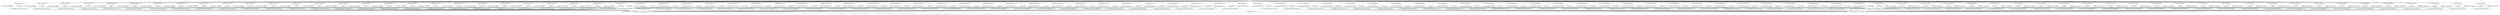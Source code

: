 strict digraph {
baseline_cycles_ID0000001 [size=10000000];
cycles_ID0000002 [size=10000000];
fertilizer_increase_cycles_ID0000003 [size=10000000];
cycles_fertilizer_increase_output_parser_ID0000004 [size=10000000];
baseline_cycles_ID0000005 [size=10000000];
cycles_ID0000006 [size=10000000];
fertilizer_increase_cycles_ID0000007 [size=10000000];
cycles_fertilizer_increase_output_parser_ID0000008 [size=10000000];
baseline_cycles_ID0000009 [size=10000000];
cycles_ID0000010 [size=10000000];
fertilizer_increase_cycles_ID0000011 [size=10000000];
cycles_fertilizer_increase_output_parser_ID0000012 [size=10000000];
baseline_cycles_ID0000013 [size=10000000];
cycles_ID0000014 [size=10000000];
fertilizer_increase_cycles_ID0000015 [size=10000000];
cycles_fertilizer_increase_output_parser_ID0000016 [size=10000000];
baseline_cycles_ID0000017 [size=10000000];
cycles_ID0000018 [size=10000000];
fertilizer_increase_cycles_ID0000019 [size=10000000];
cycles_fertilizer_increase_output_parser_ID0000020 [size=10000000];
baseline_cycles_ID0000021 [size=10000000];
cycles_ID0000022 [size=10000000];
fertilizer_increase_cycles_ID0000023 [size=10000000];
cycles_fertilizer_increase_output_parser_ID0000024 [size=10000000];
baseline_cycles_ID0000025 [size=10000000];
cycles_ID0000026 [size=10000000];
fertilizer_increase_cycles_ID0000027 [size=10000000];
cycles_fertilizer_increase_output_parser_ID0000028 [size=10000000];
baseline_cycles_ID0000029 [size=10000000];
cycles_ID0000030 [size=10000000];
fertilizer_increase_cycles_ID0000031 [size=10000000];
cycles_fertilizer_increase_output_parser_ID0000032 [size=10000000];
baseline_cycles_ID0000033 [size=10000000];
cycles_ID0000034 [size=10000000];
fertilizer_increase_cycles_ID0000035 [size=10000000];
cycles_fertilizer_increase_output_parser_ID0000036 [size=10000000];
baseline_cycles_ID0000037 [size=10000000];
cycles_ID0000038 [size=10000000];
fertilizer_increase_cycles_ID0000039 [size=10000000];
cycles_fertilizer_increase_output_parser_ID0000040 [size=10000000];
baseline_cycles_ID0000041 [size=10000000];
cycles_ID0000042 [size=10000000];
fertilizer_increase_cycles_ID0000043 [size=10000000];
cycles_fertilizer_increase_output_parser_ID0000044 [size=10000000];
baseline_cycles_ID0000045 [size=10000000];
cycles_ID0000046 [size=10000000];
fertilizer_increase_cycles_ID0000047 [size=10000000];
cycles_fertilizer_increase_output_parser_ID0000048 [size=10000000];
baseline_cycles_ID0000049 [size=10000000];
cycles_ID0000050 [size=10000000];
fertilizer_increase_cycles_ID0000051 [size=10000000];
cycles_fertilizer_increase_output_parser_ID0000052 [size=10000000];
baseline_cycles_ID0000053 [size=10000000];
cycles_ID0000054 [size=10000000];
fertilizer_increase_cycles_ID0000055 [size=10000000];
cycles_fertilizer_increase_output_parser_ID0000056 [size=10000000];
baseline_cycles_ID0000057 [size=10000000];
cycles_ID0000058 [size=10000000];
fertilizer_increase_cycles_ID0000059 [size=10000000];
cycles_fertilizer_increase_output_parser_ID0000060 [size=10000000];
baseline_cycles_ID0000061 [size=10000000];
cycles_ID0000062 [size=10000000];
fertilizer_increase_cycles_ID0000063 [size=10000000];
cycles_fertilizer_increase_output_parser_ID0000064 [size=10000000];
baseline_cycles_ID0000065 [size=10000000];
cycles_ID0000066 [size=10000000];
fertilizer_increase_cycles_ID0000067 [size=10000000];
cycles_fertilizer_increase_output_parser_ID0000068 [size=10000000];
baseline_cycles_ID0000069 [size=10000000];
cycles_ID0000070 [size=10000000];
fertilizer_increase_cycles_ID0000071 [size=10000000];
cycles_fertilizer_increase_output_parser_ID0000072 [size=10000000];
baseline_cycles_ID0000073 [size=10000000];
cycles_ID0000074 [size=10000000];
fertilizer_increase_cycles_ID0000075 [size=10000000];
cycles_fertilizer_increase_output_parser_ID0000076 [size=10000000];
baseline_cycles_ID0000077 [size=10000000];
cycles_ID0000078 [size=10000000];
fertilizer_increase_cycles_ID0000079 [size=10000000];
cycles_fertilizer_increase_output_parser_ID0000080 [size=10000000];
baseline_cycles_ID0000081 [size=10000000];
cycles_ID0000082 [size=10000000];
fertilizer_increase_cycles_ID0000083 [size=10000000];
cycles_fertilizer_increase_output_parser_ID0000084 [size=10000000];
baseline_cycles_ID0000085 [size=10000000];
cycles_ID0000086 [size=10000000];
fertilizer_increase_cycles_ID0000087 [size=10000000];
cycles_fertilizer_increase_output_parser_ID0000088 [size=10000000];
baseline_cycles_ID0000089 [size=10000000];
cycles_ID0000090 [size=10000000];
fertilizer_increase_cycles_ID0000091 [size=10000000];
cycles_fertilizer_increase_output_parser_ID0000092 [size=10000000];
baseline_cycles_ID0000093 [size=10000000];
cycles_ID0000094 [size=10000000];
fertilizer_increase_cycles_ID0000095 [size=10000000];
cycles_fertilizer_increase_output_parser_ID0000096 [size=10000000];
baseline_cycles_ID0000097 [size=10000000];
cycles_ID0000098 [size=10000000];
fertilizer_increase_cycles_ID0000099 [size=10000000];
cycles_fertilizer_increase_output_parser_ID0000100 [size=10000000];
baseline_cycles_ID0000101 [size=10000000];
cycles_ID0000102 [size=10000000];
fertilizer_increase_cycles_ID0000103 [size=10000000];
cycles_fertilizer_increase_output_parser_ID0000104 [size=10000000];
baseline_cycles_ID0000105 [size=10000000];
cycles_ID0000106 [size=10000000];
fertilizer_increase_cycles_ID0000107 [size=10000000];
cycles_fertilizer_increase_output_parser_ID0000108 [size=10000000];
baseline_cycles_ID0000109 [size=10000000];
cycles_ID0000110 [size=10000000];
fertilizer_increase_cycles_ID0000111 [size=10000000];
cycles_fertilizer_increase_output_parser_ID0000112 [size=10000000];
baseline_cycles_ID0000113 [size=10000000];
cycles_ID0000114 [size=10000000];
fertilizer_increase_cycles_ID0000115 [size=10000000];
cycles_fertilizer_increase_output_parser_ID0000116 [size=10000000];
baseline_cycles_ID0000117 [size=10000000];
cycles_ID0000118 [size=10000000];
fertilizer_increase_cycles_ID0000119 [size=10000000];
cycles_fertilizer_increase_output_parser_ID0000120 [size=10000000];
baseline_cycles_ID0000121 [size=10000000];
cycles_ID0000122 [size=10000000];
fertilizer_increase_cycles_ID0000123 [size=10000000];
cycles_fertilizer_increase_output_parser_ID0000124 [size=10000000];
baseline_cycles_ID0000125 [size=10000000];
cycles_ID0000126 [size=10000000];
fertilizer_increase_cycles_ID0000127 [size=10000000];
cycles_fertilizer_increase_output_parser_ID0000128 [size=10000000];
baseline_cycles_ID0000129 [size=10000000];
cycles_ID0000130 [size=10000000];
fertilizer_increase_cycles_ID0000131 [size=10000000];
cycles_fertilizer_increase_output_parser_ID0000132 [size=10000000];
baseline_cycles_ID0000133 [size=10000000];
cycles_ID0000134 [size=10000000];
fertilizer_increase_cycles_ID0000135 [size=10000000];
cycles_fertilizer_increase_output_parser_ID0000136 [size=10000000];
baseline_cycles_ID0000137 [size=10000000];
cycles_ID0000138 [size=10000000];
fertilizer_increase_cycles_ID0000139 [size=10000000];
cycles_fertilizer_increase_output_parser_ID0000140 [size=10000000];
baseline_cycles_ID0000141 [size=10000000];
cycles_ID0000142 [size=10000000];
fertilizer_increase_cycles_ID0000143 [size=10000000];
cycles_fertilizer_increase_output_parser_ID0000144 [size=10000000];
baseline_cycles_ID0000145 [size=10000000];
cycles_ID0000146 [size=10000000];
fertilizer_increase_cycles_ID0000147 [size=10000000];
cycles_fertilizer_increase_output_parser_ID0000148 [size=10000000];
baseline_cycles_ID0000149 [size=10000000];
cycles_ID0000150 [size=10000000];
fertilizer_increase_cycles_ID0000151 [size=10000000];
cycles_fertilizer_increase_output_parser_ID0000152 [size=10000000];
baseline_cycles_ID0000153 [size=10000000];
cycles_ID0000154 [size=10000000];
fertilizer_increase_cycles_ID0000155 [size=10000000];
cycles_fertilizer_increase_output_parser_ID0000156 [size=10000000];
baseline_cycles_ID0000157 [size=10000000];
cycles_ID0000158 [size=10000000];
fertilizer_increase_cycles_ID0000159 [size=10000000];
cycles_fertilizer_increase_output_parser_ID0000160 [size=10000000];
baseline_cycles_ID0000161 [size=10000000];
cycles_ID0000162 [size=10000000];
fertilizer_increase_cycles_ID0000163 [size=10000000];
cycles_fertilizer_increase_output_parser_ID0000164 [size=10000000];
baseline_cycles_ID0000165 [size=10000000];
cycles_ID0000166 [size=10000000];
fertilizer_increase_cycles_ID0000167 [size=10000000];
cycles_fertilizer_increase_output_parser_ID0000168 [size=10000000];
baseline_cycles_ID0000169 [size=10000000];
cycles_ID0000170 [size=10000000];
fertilizer_increase_cycles_ID0000171 [size=10000000];
cycles_fertilizer_increase_output_parser_ID0000172 [size=10000000];
baseline_cycles_ID0000173 [size=10000000];
cycles_ID0000174 [size=10000000];
fertilizer_increase_cycles_ID0000175 [size=10000000];
cycles_fertilizer_increase_output_parser_ID0000176 [size=10000000];
baseline_cycles_ID0000177 [size=10000000];
cycles_ID0000178 [size=10000000];
fertilizer_increase_cycles_ID0000179 [size=10000000];
cycles_fertilizer_increase_output_parser_ID0000180 [size=10000000];
baseline_cycles_ID0000181 [size=10000000];
cycles_ID0000182 [size=10000000];
fertilizer_increase_cycles_ID0000183 [size=10000000];
cycles_fertilizer_increase_output_parser_ID0000184 [size=10000000];
baseline_cycles_ID0000185 [size=10000000];
cycles_ID0000186 [size=10000000];
fertilizer_increase_cycles_ID0000187 [size=10000000];
cycles_fertilizer_increase_output_parser_ID0000188 [size=10000000];
baseline_cycles_ID0000189 [size=10000000];
cycles_ID0000190 [size=10000000];
fertilizer_increase_cycles_ID0000191 [size=10000000];
cycles_fertilizer_increase_output_parser_ID0000192 [size=10000000];
baseline_cycles_ID0000193 [size=10000000];
cycles_ID0000194 [size=10000000];
fertilizer_increase_cycles_ID0000195 [size=10000000];
cycles_fertilizer_increase_output_parser_ID0000196 [size=10000000];
baseline_cycles_ID0000197 [size=10000000];
cycles_ID0000198 [size=10000000];
fertilizer_increase_cycles_ID0000199 [size=10000000];
cycles_fertilizer_increase_output_parser_ID0000200 [size=10000000];
baseline_cycles_ID0000201 [size=10000000];
cycles_ID0000202 [size=10000000];
fertilizer_increase_cycles_ID0000203 [size=10000000];
cycles_fertilizer_increase_output_parser_ID0000204 [size=10000000];
baseline_cycles_ID0000205 [size=10000000];
cycles_ID0000206 [size=10000000];
fertilizer_increase_cycles_ID0000207 [size=10000000];
cycles_fertilizer_increase_output_parser_ID0000208 [size=10000000];
baseline_cycles_ID0000209 [size=10000000];
cycles_ID0000210 [size=10000000];
fertilizer_increase_cycles_ID0000211 [size=10000000];
cycles_fertilizer_increase_output_parser_ID0000212 [size=10000000];
baseline_cycles_ID0000213 [size=10000000];
cycles_ID0000214 [size=10000000];
fertilizer_increase_cycles_ID0000215 [size=10000000];
cycles_fertilizer_increase_output_parser_ID0000216 [size=10000000];
baseline_cycles_ID0000217 [size=10000000];
cycles_ID0000218 [size=10000000];
fertilizer_increase_cycles_ID0000219 [size=10000000];
cycles_fertilizer_increase_output_parser_ID0000220 [size=10000000];
baseline_cycles_ID0000221 [size=10000000];
cycles_ID0000222 [size=10000000];
fertilizer_increase_cycles_ID0000223 [size=10000000];
cycles_fertilizer_increase_output_parser_ID0000224 [size=10000000];
baseline_cycles_ID0000225 [size=10000000];
cycles_ID0000226 [size=10000000];
fertilizer_increase_cycles_ID0000227 [size=10000000];
cycles_fertilizer_increase_output_parser_ID0000228 [size=10000000];
baseline_cycles_ID0000229 [size=10000000];
cycles_ID0000230 [size=10000000];
fertilizer_increase_cycles_ID0000231 [size=10000000];
cycles_fertilizer_increase_output_parser_ID0000232 [size=10000000];
baseline_cycles_ID0000233 [size=10000000];
cycles_ID0000234 [size=10000000];
fertilizer_increase_cycles_ID0000235 [size=10000000];
cycles_fertilizer_increase_output_parser_ID0000236 [size=10000000];
baseline_cycles_ID0000237 [size=10000000];
cycles_ID0000238 [size=10000000];
fertilizer_increase_cycles_ID0000239 [size=10000000];
cycles_fertilizer_increase_output_parser_ID0000240 [size=10000000];
baseline_cycles_ID0000241 [size=10000000];
cycles_ID0000242 [size=10000000];
fertilizer_increase_cycles_ID0000243 [size=10000000];
cycles_fertilizer_increase_output_parser_ID0000244 [size=10000000];
baseline_cycles_ID0000245 [size=10000000];
cycles_ID0000246 [size=10000000];
fertilizer_increase_cycles_ID0000247 [size=10000000];
cycles_fertilizer_increase_output_parser_ID0000248 [size=10000000];
baseline_cycles_ID0000249 [size=10000000];
cycles_ID0000250 [size=10000000];
fertilizer_increase_cycles_ID0000251 [size=10000000];
cycles_fertilizer_increase_output_parser_ID0000252 [size=10000000];
baseline_cycles_ID0000253 [size=10000000];
cycles_ID0000254 [size=10000000];
fertilizer_increase_cycles_ID0000255 [size=10000000];
cycles_fertilizer_increase_output_parser_ID0000256 [size=10000000];
baseline_cycles_ID0000257 [size=10000000];
cycles_ID0000258 [size=10000000];
fertilizer_increase_cycles_ID0000259 [size=10000000];
cycles_fertilizer_increase_output_parser_ID0000260 [size=10000000];
baseline_cycles_ID0000261 [size=10000000];
cycles_ID0000262 [size=10000000];
fertilizer_increase_cycles_ID0000263 [size=10000000];
cycles_fertilizer_increase_output_parser_ID0000264 [size=10000000];
baseline_cycles_ID0000265 [size=10000000];
cycles_ID0000266 [size=10000000];
fertilizer_increase_cycles_ID0000267 [size=10000000];
cycles_fertilizer_increase_output_parser_ID0000268 [size=10000000];
baseline_cycles_ID0000269 [size=10000000];
cycles_ID0000270 [size=10000000];
fertilizer_increase_cycles_ID0000271 [size=10000000];
cycles_fertilizer_increase_output_parser_ID0000272 [size=10000000];
baseline_cycles_ID0000273 [size=10000000];
cycles_ID0000274 [size=10000000];
fertilizer_increase_cycles_ID0000275 [size=10000000];
cycles_fertilizer_increase_output_parser_ID0000276 [size=10000000];
baseline_cycles_ID0000277 [size=10000000];
cycles_ID0000278 [size=10000000];
fertilizer_increase_cycles_ID0000279 [size=10000000];
cycles_fertilizer_increase_output_parser_ID0000280 [size=10000000];
baseline_cycles_ID0000281 [size=10000000];
cycles_ID0000282 [size=10000000];
fertilizer_increase_cycles_ID0000283 [size=10000000];
cycles_fertilizer_increase_output_parser_ID0000284 [size=10000000];
baseline_cycles_ID0000285 [size=10000000];
cycles_ID0000286 [size=10000000];
fertilizer_increase_cycles_ID0000287 [size=10000000];
cycles_fertilizer_increase_output_parser_ID0000288 [size=10000000];
baseline_cycles_ID0000289 [size=10000000];
cycles_ID0000290 [size=10000000];
fertilizer_increase_cycles_ID0000291 [size=10000000];
cycles_fertilizer_increase_output_parser_ID0000292 [size=10000000];
baseline_cycles_ID0000293 [size=10000000];
cycles_ID0000294 [size=10000000];
fertilizer_increase_cycles_ID0000295 [size=10000000];
cycles_fertilizer_increase_output_parser_ID0000296 [size=10000000];
baseline_cycles_ID0000297 [size=10000000];
cycles_ID0000298 [size=10000000];
fertilizer_increase_cycles_ID0000299 [size=10000000];
cycles_fertilizer_increase_output_parser_ID0000300 [size=10000000];
baseline_cycles_ID0000301 [size=10000000];
cycles_ID0000302 [size=10000000];
fertilizer_increase_cycles_ID0000303 [size=10000000];
cycles_fertilizer_increase_output_parser_ID0000304 [size=10000000];
baseline_cycles_ID0000305 [size=10000000];
cycles_ID0000306 [size=10000000];
fertilizer_increase_cycles_ID0000307 [size=10000000];
cycles_fertilizer_increase_output_parser_ID0000308 [size=10000000];
baseline_cycles_ID0000309 [size=10000000];
cycles_ID0000310 [size=10000000];
fertilizer_increase_cycles_ID0000311 [size=10000000];
cycles_fertilizer_increase_output_parser_ID0000312 [size=10000000];
baseline_cycles_ID0000313 [size=10000000];
cycles_ID0000314 [size=10000000];
fertilizer_increase_cycles_ID0000315 [size=10000000];
cycles_fertilizer_increase_output_parser_ID0000316 [size=10000000];
baseline_cycles_ID0000317 [size=10000000];
cycles_ID0000318 [size=10000000];
fertilizer_increase_cycles_ID0000319 [size=10000000];
cycles_fertilizer_increase_output_parser_ID0000320 [size=10000000];
baseline_cycles_ID0000321 [size=10000000];
cycles_ID0000322 [size=10000000];
fertilizer_increase_cycles_ID0000323 [size=10000000];
cycles_fertilizer_increase_output_parser_ID0000324 [size=10000000];
baseline_cycles_ID0000325 [size=10000000];
cycles_ID0000326 [size=10000000];
fertilizer_increase_cycles_ID0000327 [size=10000000];
cycles_fertilizer_increase_output_parser_ID0000328 [size=10000000];
baseline_cycles_ID0000329 [size=10000000];
cycles_ID0000330 [size=10000000];
fertilizer_increase_cycles_ID0000331 [size=10000000];
cycles_fertilizer_increase_output_parser_ID0000332 [size=10000000];
baseline_cycles_ID0000333 [size=10000000];
cycles_ID0000334 [size=10000000];
fertilizer_increase_cycles_ID0000335 [size=10000000];
cycles_fertilizer_increase_output_parser_ID0000336 [size=10000000];
baseline_cycles_ID0000337 [size=10000000];
cycles_ID0000338 [size=10000000];
fertilizer_increase_cycles_ID0000339 [size=10000000];
cycles_fertilizer_increase_output_parser_ID0000340 [size=10000000];
baseline_cycles_ID0000341 [size=10000000];
cycles_ID0000342 [size=10000000];
fertilizer_increase_cycles_ID0000343 [size=10000000];
cycles_fertilizer_increase_output_parser_ID0000344 [size=10000000];
baseline_cycles_ID0000345 [size=10000000];
cycles_ID0000346 [size=10000000];
fertilizer_increase_cycles_ID0000347 [size=10000000];
cycles_fertilizer_increase_output_parser_ID0000348 [size=10000000];
baseline_cycles_ID0000349 [size=10000000];
cycles_ID0000350 [size=10000000];
fertilizer_increase_cycles_ID0000351 [size=10000000];
cycles_fertilizer_increase_output_parser_ID0000352 [size=10000000];
baseline_cycles_ID0000353 [size=10000000];
cycles_ID0000354 [size=10000000];
fertilizer_increase_cycles_ID0000355 [size=10000000];
cycles_fertilizer_increase_output_parser_ID0000356 [size=10000000];
baseline_cycles_ID0000357 [size=10000000];
cycles_ID0000358 [size=10000000];
fertilizer_increase_cycles_ID0000359 [size=10000000];
cycles_fertilizer_increase_output_parser_ID0000360 [size=10000000];
baseline_cycles_ID0000361 [size=10000000];
cycles_ID0000362 [size=10000000];
fertilizer_increase_cycles_ID0000363 [size=10000000];
cycles_fertilizer_increase_output_parser_ID0000364 [size=10000000];
baseline_cycles_ID0000365 [size=10000000];
cycles_ID0000366 [size=10000000];
fertilizer_increase_cycles_ID0000367 [size=10000000];
cycles_fertilizer_increase_output_parser_ID0000368 [size=10000000];
baseline_cycles_ID0000369 [size=10000000];
cycles_ID0000370 [size=10000000];
fertilizer_increase_cycles_ID0000371 [size=10000000];
cycles_fertilizer_increase_output_parser_ID0000372 [size=10000000];
baseline_cycles_ID0000373 [size=10000000];
cycles_ID0000374 [size=10000000];
fertilizer_increase_cycles_ID0000375 [size=10000000];
cycles_fertilizer_increase_output_parser_ID0000376 [size=10000000];
baseline_cycles_ID0000377 [size=10000000];
cycles_ID0000378 [size=10000000];
fertilizer_increase_cycles_ID0000379 [size=10000000];
cycles_fertilizer_increase_output_parser_ID0000380 [size=10000000];
baseline_cycles_ID0000381 [size=10000000];
cycles_ID0000382 [size=10000000];
fertilizer_increase_cycles_ID0000383 [size=10000000];
cycles_fertilizer_increase_output_parser_ID0000384 [size=10000000];
baseline_cycles_ID0000385 [size=10000000];
cycles_ID0000386 [size=10000000];
fertilizer_increase_cycles_ID0000387 [size=10000000];
cycles_fertilizer_increase_output_parser_ID0000388 [size=10000000];
baseline_cycles_ID0000389 [size=10000000];
cycles_ID0000390 [size=10000000];
fertilizer_increase_cycles_ID0000391 [size=10000000];
cycles_fertilizer_increase_output_parser_ID0000392 [size=10000000];
baseline_cycles_ID0000393 [size=10000000];
cycles_ID0000394 [size=10000000];
fertilizer_increase_cycles_ID0000395 [size=10000000];
cycles_fertilizer_increase_output_parser_ID0000396 [size=10000000];
baseline_cycles_ID0000397 [size=10000000];
cycles_ID0000398 [size=10000000];
fertilizer_increase_cycles_ID0000399 [size=10000000];
cycles_fertilizer_increase_output_parser_ID0000400 [size=10000000];
baseline_cycles_ID0000401 [size=10000000];
cycles_ID0000402 [size=10000000];
fertilizer_increase_cycles_ID0000403 [size=10000000];
cycles_fertilizer_increase_output_parser_ID0000404 [size=10000000];
baseline_cycles_ID0000405 [size=10000000];
cycles_ID0000406 [size=10000000];
fertilizer_increase_cycles_ID0000407 [size=10000000];
cycles_fertilizer_increase_output_parser_ID0000408 [size=10000000];
baseline_cycles_ID0000409 [size=10000000];
cycles_ID0000410 [size=10000000];
fertilizer_increase_cycles_ID0000411 [size=10000000];
cycles_fertilizer_increase_output_parser_ID0000412 [size=10000000];
baseline_cycles_ID0000413 [size=10000000];
cycles_ID0000414 [size=10000000];
fertilizer_increase_cycles_ID0000415 [size=10000000];
cycles_fertilizer_increase_output_parser_ID0000416 [size=10000000];
baseline_cycles_ID0000417 [size=10000000];
cycles_ID0000418 [size=10000000];
fertilizer_increase_cycles_ID0000419 [size=10000000];
cycles_fertilizer_increase_output_parser_ID0000420 [size=10000000];
baseline_cycles_ID0000421 [size=10000000];
cycles_ID0000422 [size=10000000];
fertilizer_increase_cycles_ID0000423 [size=10000000];
cycles_fertilizer_increase_output_parser_ID0000424 [size=10000000];
baseline_cycles_ID0000425 [size=10000000];
cycles_ID0000426 [size=10000000];
fertilizer_increase_cycles_ID0000427 [size=10000000];
cycles_fertilizer_increase_output_parser_ID0000428 [size=10000000];
baseline_cycles_ID0000429 [size=10000000];
cycles_ID0000430 [size=10000000];
fertilizer_increase_cycles_ID0000431 [size=10000000];
cycles_fertilizer_increase_output_parser_ID0000432 [size=10000000];
cycles_output_summary_ID0000433 [size=10000000];
cycles_fertilizer_increase_output_summary_ID0000434 [size=10000000];
cycles_output_summary_ID0000435 [size=10000000];
cycles_fertilizer_increase_output_summary_ID0000436 [size=10000000];
cycles_plots_ID0000437 [size=10000000];
cycles_plots_ID0000438 [size=10000000];
root [size=2];
end [size=2];
baseline_cycles_ID0000001 -> cycles_ID0000002 [size=40000000];
baseline_cycles_ID0000001 -> fertilizer_increase_cycles_ID0000003 [size=40000000];
cycles_ID0000002 -> cycles_fertilizer_increase_output_parser_ID0000004 [size=40000000];
cycles_ID0000002 -> cycles_output_summary_ID0000433 [size=40000000];
fertilizer_increase_cycles_ID0000003 -> cycles_fertilizer_increase_output_parser_ID0000004 [size=40000000];
cycles_fertilizer_increase_output_parser_ID0000004 -> cycles_fertilizer_increase_output_summary_ID0000434 [size=40000000];
baseline_cycles_ID0000005 -> cycles_ID0000006 [size=40000000];
baseline_cycles_ID0000005 -> fertilizer_increase_cycles_ID0000007 [size=40000000];
cycles_ID0000006 -> cycles_fertilizer_increase_output_parser_ID0000008 [size=40000000];
cycles_ID0000006 -> cycles_output_summary_ID0000433 [size=40000000];
fertilizer_increase_cycles_ID0000007 -> cycles_fertilizer_increase_output_parser_ID0000008 [size=40000000];
cycles_fertilizer_increase_output_parser_ID0000008 -> cycles_fertilizer_increase_output_summary_ID0000434 [size=40000000];
baseline_cycles_ID0000009 -> cycles_ID0000010 [size=40000000];
baseline_cycles_ID0000009 -> fertilizer_increase_cycles_ID0000011 [size=40000000];
cycles_ID0000010 -> cycles_fertilizer_increase_output_parser_ID0000012 [size=40000000];
cycles_ID0000010 -> cycles_output_summary_ID0000433 [size=40000000];
fertilizer_increase_cycles_ID0000011 -> cycles_fertilizer_increase_output_parser_ID0000012 [size=40000000];
cycles_fertilizer_increase_output_parser_ID0000012 -> cycles_fertilizer_increase_output_summary_ID0000434 [size=40000000];
baseline_cycles_ID0000013 -> cycles_ID0000014 [size=40000000];
baseline_cycles_ID0000013 -> fertilizer_increase_cycles_ID0000015 [size=40000000];
cycles_ID0000014 -> cycles_fertilizer_increase_output_parser_ID0000016 [size=40000000];
cycles_ID0000014 -> cycles_output_summary_ID0000433 [size=40000000];
fertilizer_increase_cycles_ID0000015 -> cycles_fertilizer_increase_output_parser_ID0000016 [size=40000000];
cycles_fertilizer_increase_output_parser_ID0000016 -> cycles_fertilizer_increase_output_summary_ID0000434 [size=40000000];
baseline_cycles_ID0000017 -> cycles_ID0000018 [size=40000000];
baseline_cycles_ID0000017 -> fertilizer_increase_cycles_ID0000019 [size=40000000];
cycles_ID0000018 -> cycles_fertilizer_increase_output_parser_ID0000020 [size=40000000];
cycles_ID0000018 -> cycles_output_summary_ID0000433 [size=40000000];
fertilizer_increase_cycles_ID0000019 -> cycles_fertilizer_increase_output_parser_ID0000020 [size=40000000];
cycles_fertilizer_increase_output_parser_ID0000020 -> cycles_fertilizer_increase_output_summary_ID0000434 [size=40000000];
baseline_cycles_ID0000021 -> cycles_ID0000022 [size=40000000];
baseline_cycles_ID0000021 -> fertilizer_increase_cycles_ID0000023 [size=40000000];
cycles_ID0000022 -> cycles_fertilizer_increase_output_parser_ID0000024 [size=40000000];
cycles_ID0000022 -> cycles_output_summary_ID0000433 [size=40000000];
fertilizer_increase_cycles_ID0000023 -> cycles_fertilizer_increase_output_parser_ID0000024 [size=40000000];
cycles_fertilizer_increase_output_parser_ID0000024 -> cycles_fertilizer_increase_output_summary_ID0000434 [size=40000000];
baseline_cycles_ID0000025 -> cycles_ID0000026 [size=40000000];
baseline_cycles_ID0000025 -> fertilizer_increase_cycles_ID0000027 [size=40000000];
cycles_ID0000026 -> cycles_fertilizer_increase_output_parser_ID0000028 [size=40000000];
cycles_ID0000026 -> cycles_output_summary_ID0000433 [size=40000000];
fertilizer_increase_cycles_ID0000027 -> cycles_fertilizer_increase_output_parser_ID0000028 [size=40000000];
cycles_fertilizer_increase_output_parser_ID0000028 -> cycles_fertilizer_increase_output_summary_ID0000434 [size=40000000];
baseline_cycles_ID0000029 -> cycles_ID0000030 [size=40000000];
baseline_cycles_ID0000029 -> fertilizer_increase_cycles_ID0000031 [size=40000000];
cycles_ID0000030 -> cycles_fertilizer_increase_output_parser_ID0000032 [size=40000000];
cycles_ID0000030 -> cycles_output_summary_ID0000433 [size=40000000];
fertilizer_increase_cycles_ID0000031 -> cycles_fertilizer_increase_output_parser_ID0000032 [size=40000000];
cycles_fertilizer_increase_output_parser_ID0000032 -> cycles_fertilizer_increase_output_summary_ID0000434 [size=40000000];
baseline_cycles_ID0000033 -> cycles_ID0000034 [size=40000000];
baseline_cycles_ID0000033 -> fertilizer_increase_cycles_ID0000035 [size=40000000];
cycles_ID0000034 -> cycles_fertilizer_increase_output_parser_ID0000036 [size=40000000];
cycles_ID0000034 -> cycles_output_summary_ID0000433 [size=40000000];
fertilizer_increase_cycles_ID0000035 -> cycles_fertilizer_increase_output_parser_ID0000036 [size=40000000];
cycles_fertilizer_increase_output_parser_ID0000036 -> cycles_fertilizer_increase_output_summary_ID0000434 [size=40000000];
baseline_cycles_ID0000037 -> cycles_ID0000038 [size=40000000];
baseline_cycles_ID0000037 -> fertilizer_increase_cycles_ID0000039 [size=40000000];
cycles_ID0000038 -> cycles_fertilizer_increase_output_parser_ID0000040 [size=40000000];
cycles_ID0000038 -> cycles_output_summary_ID0000433 [size=40000000];
fertilizer_increase_cycles_ID0000039 -> cycles_fertilizer_increase_output_parser_ID0000040 [size=40000000];
cycles_fertilizer_increase_output_parser_ID0000040 -> cycles_fertilizer_increase_output_summary_ID0000434 [size=40000000];
baseline_cycles_ID0000041 -> cycles_ID0000042 [size=40000000];
baseline_cycles_ID0000041 -> fertilizer_increase_cycles_ID0000043 [size=40000000];
cycles_ID0000042 -> cycles_fertilizer_increase_output_parser_ID0000044 [size=40000000];
cycles_ID0000042 -> cycles_output_summary_ID0000433 [size=40000000];
fertilizer_increase_cycles_ID0000043 -> cycles_fertilizer_increase_output_parser_ID0000044 [size=40000000];
cycles_fertilizer_increase_output_parser_ID0000044 -> cycles_fertilizer_increase_output_summary_ID0000434 [size=40000000];
baseline_cycles_ID0000045 -> cycles_ID0000046 [size=40000000];
baseline_cycles_ID0000045 -> fertilizer_increase_cycles_ID0000047 [size=40000000];
cycles_ID0000046 -> cycles_fertilizer_increase_output_parser_ID0000048 [size=40000000];
cycles_ID0000046 -> cycles_output_summary_ID0000433 [size=40000000];
fertilizer_increase_cycles_ID0000047 -> cycles_fertilizer_increase_output_parser_ID0000048 [size=40000000];
cycles_fertilizer_increase_output_parser_ID0000048 -> cycles_fertilizer_increase_output_summary_ID0000434 [size=40000000];
baseline_cycles_ID0000049 -> cycles_ID0000050 [size=40000000];
baseline_cycles_ID0000049 -> fertilizer_increase_cycles_ID0000051 [size=40000000];
cycles_ID0000050 -> cycles_fertilizer_increase_output_parser_ID0000052 [size=40000000];
cycles_ID0000050 -> cycles_output_summary_ID0000433 [size=40000000];
fertilizer_increase_cycles_ID0000051 -> cycles_fertilizer_increase_output_parser_ID0000052 [size=40000000];
cycles_fertilizer_increase_output_parser_ID0000052 -> cycles_fertilizer_increase_output_summary_ID0000434 [size=40000000];
baseline_cycles_ID0000053 -> cycles_ID0000054 [size=40000000];
baseline_cycles_ID0000053 -> fertilizer_increase_cycles_ID0000055 [size=40000000];
cycles_ID0000054 -> cycles_fertilizer_increase_output_parser_ID0000056 [size=40000000];
cycles_ID0000054 -> cycles_output_summary_ID0000433 [size=40000000];
fertilizer_increase_cycles_ID0000055 -> cycles_fertilizer_increase_output_parser_ID0000056 [size=40000000];
cycles_fertilizer_increase_output_parser_ID0000056 -> cycles_fertilizer_increase_output_summary_ID0000434 [size=40000000];
baseline_cycles_ID0000057 -> cycles_ID0000058 [size=40000000];
baseline_cycles_ID0000057 -> fertilizer_increase_cycles_ID0000059 [size=40000000];
cycles_ID0000058 -> cycles_fertilizer_increase_output_parser_ID0000060 [size=40000000];
cycles_ID0000058 -> cycles_output_summary_ID0000433 [size=40000000];
fertilizer_increase_cycles_ID0000059 -> cycles_fertilizer_increase_output_parser_ID0000060 [size=40000000];
cycles_fertilizer_increase_output_parser_ID0000060 -> cycles_fertilizer_increase_output_summary_ID0000434 [size=40000000];
baseline_cycles_ID0000061 -> cycles_ID0000062 [size=40000000];
baseline_cycles_ID0000061 -> fertilizer_increase_cycles_ID0000063 [size=40000000];
cycles_ID0000062 -> cycles_fertilizer_increase_output_parser_ID0000064 [size=40000000];
cycles_ID0000062 -> cycles_output_summary_ID0000433 [size=40000000];
fertilizer_increase_cycles_ID0000063 -> cycles_fertilizer_increase_output_parser_ID0000064 [size=40000000];
cycles_fertilizer_increase_output_parser_ID0000064 -> cycles_fertilizer_increase_output_summary_ID0000434 [size=40000000];
baseline_cycles_ID0000065 -> cycles_ID0000066 [size=40000000];
baseline_cycles_ID0000065 -> fertilizer_increase_cycles_ID0000067 [size=40000000];
cycles_ID0000066 -> cycles_fertilizer_increase_output_parser_ID0000068 [size=40000000];
cycles_ID0000066 -> cycles_output_summary_ID0000433 [size=40000000];
fertilizer_increase_cycles_ID0000067 -> cycles_fertilizer_increase_output_parser_ID0000068 [size=40000000];
cycles_fertilizer_increase_output_parser_ID0000068 -> cycles_fertilizer_increase_output_summary_ID0000434 [size=40000000];
baseline_cycles_ID0000069 -> cycles_ID0000070 [size=40000000];
baseline_cycles_ID0000069 -> fertilizer_increase_cycles_ID0000071 [size=40000000];
cycles_ID0000070 -> cycles_fertilizer_increase_output_parser_ID0000072 [size=40000000];
cycles_ID0000070 -> cycles_output_summary_ID0000433 [size=40000000];
fertilizer_increase_cycles_ID0000071 -> cycles_fertilizer_increase_output_parser_ID0000072 [size=40000000];
cycles_fertilizer_increase_output_parser_ID0000072 -> cycles_fertilizer_increase_output_summary_ID0000434 [size=40000000];
baseline_cycles_ID0000073 -> cycles_ID0000074 [size=40000000];
baseline_cycles_ID0000073 -> fertilizer_increase_cycles_ID0000075 [size=40000000];
cycles_ID0000074 -> cycles_fertilizer_increase_output_parser_ID0000076 [size=40000000];
cycles_ID0000074 -> cycles_output_summary_ID0000433 [size=40000000];
fertilizer_increase_cycles_ID0000075 -> cycles_fertilizer_increase_output_parser_ID0000076 [size=40000000];
cycles_fertilizer_increase_output_parser_ID0000076 -> cycles_fertilizer_increase_output_summary_ID0000434 [size=40000000];
baseline_cycles_ID0000077 -> cycles_ID0000078 [size=40000000];
baseline_cycles_ID0000077 -> fertilizer_increase_cycles_ID0000079 [size=40000000];
cycles_ID0000078 -> cycles_fertilizer_increase_output_parser_ID0000080 [size=40000000];
cycles_ID0000078 -> cycles_output_summary_ID0000433 [size=40000000];
fertilizer_increase_cycles_ID0000079 -> cycles_fertilizer_increase_output_parser_ID0000080 [size=40000000];
cycles_fertilizer_increase_output_parser_ID0000080 -> cycles_fertilizer_increase_output_summary_ID0000434 [size=40000000];
baseline_cycles_ID0000081 -> cycles_ID0000082 [size=40000000];
baseline_cycles_ID0000081 -> fertilizer_increase_cycles_ID0000083 [size=40000000];
cycles_ID0000082 -> cycles_fertilizer_increase_output_parser_ID0000084 [size=40000000];
cycles_ID0000082 -> cycles_output_summary_ID0000433 [size=40000000];
fertilizer_increase_cycles_ID0000083 -> cycles_fertilizer_increase_output_parser_ID0000084 [size=40000000];
cycles_fertilizer_increase_output_parser_ID0000084 -> cycles_fertilizer_increase_output_summary_ID0000434 [size=40000000];
baseline_cycles_ID0000085 -> cycles_ID0000086 [size=40000000];
baseline_cycles_ID0000085 -> fertilizer_increase_cycles_ID0000087 [size=40000000];
cycles_ID0000086 -> cycles_fertilizer_increase_output_parser_ID0000088 [size=40000000];
cycles_ID0000086 -> cycles_output_summary_ID0000433 [size=40000000];
fertilizer_increase_cycles_ID0000087 -> cycles_fertilizer_increase_output_parser_ID0000088 [size=40000000];
cycles_fertilizer_increase_output_parser_ID0000088 -> cycles_fertilizer_increase_output_summary_ID0000434 [size=40000000];
baseline_cycles_ID0000089 -> cycles_ID0000090 [size=40000000];
baseline_cycles_ID0000089 -> fertilizer_increase_cycles_ID0000091 [size=40000000];
cycles_ID0000090 -> cycles_fertilizer_increase_output_parser_ID0000092 [size=40000000];
cycles_ID0000090 -> cycles_output_summary_ID0000433 [size=40000000];
fertilizer_increase_cycles_ID0000091 -> cycles_fertilizer_increase_output_parser_ID0000092 [size=40000000];
cycles_fertilizer_increase_output_parser_ID0000092 -> cycles_fertilizer_increase_output_summary_ID0000434 [size=40000000];
baseline_cycles_ID0000093 -> cycles_ID0000094 [size=40000000];
baseline_cycles_ID0000093 -> fertilizer_increase_cycles_ID0000095 [size=40000000];
cycles_ID0000094 -> cycles_fertilizer_increase_output_parser_ID0000096 [size=40000000];
cycles_ID0000094 -> cycles_output_summary_ID0000433 [size=40000000];
fertilizer_increase_cycles_ID0000095 -> cycles_fertilizer_increase_output_parser_ID0000096 [size=40000000];
cycles_fertilizer_increase_output_parser_ID0000096 -> cycles_fertilizer_increase_output_summary_ID0000434 [size=40000000];
baseline_cycles_ID0000097 -> cycles_ID0000098 [size=40000000];
baseline_cycles_ID0000097 -> fertilizer_increase_cycles_ID0000099 [size=40000000];
cycles_ID0000098 -> cycles_fertilizer_increase_output_parser_ID0000100 [size=40000000];
cycles_ID0000098 -> cycles_output_summary_ID0000433 [size=40000000];
fertilizer_increase_cycles_ID0000099 -> cycles_fertilizer_increase_output_parser_ID0000100 [size=40000000];
cycles_fertilizer_increase_output_parser_ID0000100 -> cycles_fertilizer_increase_output_summary_ID0000434 [size=40000000];
baseline_cycles_ID0000101 -> cycles_ID0000102 [size=40000000];
baseline_cycles_ID0000101 -> fertilizer_increase_cycles_ID0000103 [size=40000000];
cycles_ID0000102 -> cycles_fertilizer_increase_output_parser_ID0000104 [size=40000000];
cycles_ID0000102 -> cycles_output_summary_ID0000433 [size=40000000];
fertilizer_increase_cycles_ID0000103 -> cycles_fertilizer_increase_output_parser_ID0000104 [size=40000000];
cycles_fertilizer_increase_output_parser_ID0000104 -> cycles_fertilizer_increase_output_summary_ID0000434 [size=40000000];
baseline_cycles_ID0000105 -> cycles_ID0000106 [size=40000000];
baseline_cycles_ID0000105 -> fertilizer_increase_cycles_ID0000107 [size=40000000];
cycles_ID0000106 -> cycles_fertilizer_increase_output_parser_ID0000108 [size=40000000];
cycles_ID0000106 -> cycles_output_summary_ID0000433 [size=40000000];
fertilizer_increase_cycles_ID0000107 -> cycles_fertilizer_increase_output_parser_ID0000108 [size=40000000];
cycles_fertilizer_increase_output_parser_ID0000108 -> cycles_fertilizer_increase_output_summary_ID0000434 [size=40000000];
baseline_cycles_ID0000109 -> cycles_ID0000110 [size=40000000];
baseline_cycles_ID0000109 -> fertilizer_increase_cycles_ID0000111 [size=40000000];
cycles_ID0000110 -> cycles_fertilizer_increase_output_parser_ID0000112 [size=40000000];
cycles_ID0000110 -> cycles_output_summary_ID0000433 [size=40000000];
fertilizer_increase_cycles_ID0000111 -> cycles_fertilizer_increase_output_parser_ID0000112 [size=40000000];
cycles_fertilizer_increase_output_parser_ID0000112 -> cycles_fertilizer_increase_output_summary_ID0000434 [size=40000000];
baseline_cycles_ID0000113 -> cycles_ID0000114 [size=40000000];
baseline_cycles_ID0000113 -> fertilizer_increase_cycles_ID0000115 [size=40000000];
cycles_ID0000114 -> cycles_fertilizer_increase_output_parser_ID0000116 [size=40000000];
cycles_ID0000114 -> cycles_output_summary_ID0000433 [size=40000000];
fertilizer_increase_cycles_ID0000115 -> cycles_fertilizer_increase_output_parser_ID0000116 [size=40000000];
cycles_fertilizer_increase_output_parser_ID0000116 -> cycles_fertilizer_increase_output_summary_ID0000434 [size=40000000];
baseline_cycles_ID0000117 -> cycles_ID0000118 [size=40000000];
baseline_cycles_ID0000117 -> fertilizer_increase_cycles_ID0000119 [size=40000000];
cycles_ID0000118 -> cycles_fertilizer_increase_output_parser_ID0000120 [size=40000000];
cycles_ID0000118 -> cycles_output_summary_ID0000433 [size=40000000];
fertilizer_increase_cycles_ID0000119 -> cycles_fertilizer_increase_output_parser_ID0000120 [size=40000000];
cycles_fertilizer_increase_output_parser_ID0000120 -> cycles_fertilizer_increase_output_summary_ID0000434 [size=40000000];
baseline_cycles_ID0000121 -> cycles_ID0000122 [size=40000000];
baseline_cycles_ID0000121 -> fertilizer_increase_cycles_ID0000123 [size=40000000];
cycles_ID0000122 -> cycles_fertilizer_increase_output_parser_ID0000124 [size=40000000];
cycles_ID0000122 -> cycles_output_summary_ID0000433 [size=40000000];
fertilizer_increase_cycles_ID0000123 -> cycles_fertilizer_increase_output_parser_ID0000124 [size=40000000];
cycles_fertilizer_increase_output_parser_ID0000124 -> cycles_fertilizer_increase_output_summary_ID0000434 [size=40000000];
baseline_cycles_ID0000125 -> cycles_ID0000126 [size=40000000];
baseline_cycles_ID0000125 -> fertilizer_increase_cycles_ID0000127 [size=40000000];
cycles_ID0000126 -> cycles_fertilizer_increase_output_parser_ID0000128 [size=40000000];
cycles_ID0000126 -> cycles_output_summary_ID0000433 [size=40000000];
fertilizer_increase_cycles_ID0000127 -> cycles_fertilizer_increase_output_parser_ID0000128 [size=40000000];
cycles_fertilizer_increase_output_parser_ID0000128 -> cycles_fertilizer_increase_output_summary_ID0000434 [size=40000000];
baseline_cycles_ID0000129 -> cycles_ID0000130 [size=40000000];
baseline_cycles_ID0000129 -> fertilizer_increase_cycles_ID0000131 [size=40000000];
cycles_ID0000130 -> cycles_fertilizer_increase_output_parser_ID0000132 [size=40000000];
cycles_ID0000130 -> cycles_output_summary_ID0000433 [size=40000000];
fertilizer_increase_cycles_ID0000131 -> cycles_fertilizer_increase_output_parser_ID0000132 [size=40000000];
cycles_fertilizer_increase_output_parser_ID0000132 -> cycles_fertilizer_increase_output_summary_ID0000434 [size=40000000];
baseline_cycles_ID0000133 -> cycles_ID0000134 [size=40000000];
baseline_cycles_ID0000133 -> fertilizer_increase_cycles_ID0000135 [size=40000000];
cycles_ID0000134 -> cycles_fertilizer_increase_output_parser_ID0000136 [size=40000000];
cycles_ID0000134 -> cycles_output_summary_ID0000433 [size=40000000];
fertilizer_increase_cycles_ID0000135 -> cycles_fertilizer_increase_output_parser_ID0000136 [size=40000000];
cycles_fertilizer_increase_output_parser_ID0000136 -> cycles_fertilizer_increase_output_summary_ID0000434 [size=40000000];
baseline_cycles_ID0000137 -> cycles_ID0000138 [size=40000000];
baseline_cycles_ID0000137 -> fertilizer_increase_cycles_ID0000139 [size=40000000];
cycles_ID0000138 -> cycles_fertilizer_increase_output_parser_ID0000140 [size=40000000];
cycles_ID0000138 -> cycles_output_summary_ID0000433 [size=40000000];
fertilizer_increase_cycles_ID0000139 -> cycles_fertilizer_increase_output_parser_ID0000140 [size=40000000];
cycles_fertilizer_increase_output_parser_ID0000140 -> cycles_fertilizer_increase_output_summary_ID0000434 [size=40000000];
baseline_cycles_ID0000141 -> cycles_ID0000142 [size=40000000];
baseline_cycles_ID0000141 -> fertilizer_increase_cycles_ID0000143 [size=40000000];
cycles_ID0000142 -> cycles_fertilizer_increase_output_parser_ID0000144 [size=40000000];
cycles_ID0000142 -> cycles_output_summary_ID0000433 [size=40000000];
fertilizer_increase_cycles_ID0000143 -> cycles_fertilizer_increase_output_parser_ID0000144 [size=40000000];
cycles_fertilizer_increase_output_parser_ID0000144 -> cycles_fertilizer_increase_output_summary_ID0000434 [size=40000000];
baseline_cycles_ID0000145 -> cycles_ID0000146 [size=40000000];
baseline_cycles_ID0000145 -> fertilizer_increase_cycles_ID0000147 [size=40000000];
cycles_ID0000146 -> cycles_fertilizer_increase_output_parser_ID0000148 [size=40000000];
cycles_ID0000146 -> cycles_output_summary_ID0000433 [size=40000000];
fertilizer_increase_cycles_ID0000147 -> cycles_fertilizer_increase_output_parser_ID0000148 [size=40000000];
cycles_fertilizer_increase_output_parser_ID0000148 -> cycles_fertilizer_increase_output_summary_ID0000434 [size=40000000];
baseline_cycles_ID0000149 -> cycles_ID0000150 [size=40000000];
baseline_cycles_ID0000149 -> fertilizer_increase_cycles_ID0000151 [size=40000000];
cycles_ID0000150 -> cycles_fertilizer_increase_output_parser_ID0000152 [size=40000000];
cycles_ID0000150 -> cycles_output_summary_ID0000433 [size=40000000];
fertilizer_increase_cycles_ID0000151 -> cycles_fertilizer_increase_output_parser_ID0000152 [size=40000000];
cycles_fertilizer_increase_output_parser_ID0000152 -> cycles_fertilizer_increase_output_summary_ID0000434 [size=40000000];
baseline_cycles_ID0000153 -> cycles_ID0000154 [size=40000000];
baseline_cycles_ID0000153 -> fertilizer_increase_cycles_ID0000155 [size=40000000];
cycles_ID0000154 -> cycles_fertilizer_increase_output_parser_ID0000156 [size=40000000];
cycles_ID0000154 -> cycles_output_summary_ID0000433 [size=40000000];
fertilizer_increase_cycles_ID0000155 -> cycles_fertilizer_increase_output_parser_ID0000156 [size=40000000];
cycles_fertilizer_increase_output_parser_ID0000156 -> cycles_fertilizer_increase_output_summary_ID0000434 [size=40000000];
baseline_cycles_ID0000157 -> cycles_ID0000158 [size=40000000];
baseline_cycles_ID0000157 -> fertilizer_increase_cycles_ID0000159 [size=40000000];
cycles_ID0000158 -> cycles_fertilizer_increase_output_parser_ID0000160 [size=40000000];
cycles_ID0000158 -> cycles_output_summary_ID0000433 [size=40000000];
fertilizer_increase_cycles_ID0000159 -> cycles_fertilizer_increase_output_parser_ID0000160 [size=40000000];
cycles_fertilizer_increase_output_parser_ID0000160 -> cycles_fertilizer_increase_output_summary_ID0000434 [size=40000000];
baseline_cycles_ID0000161 -> cycles_ID0000162 [size=40000000];
baseline_cycles_ID0000161 -> fertilizer_increase_cycles_ID0000163 [size=40000000];
cycles_ID0000162 -> cycles_fertilizer_increase_output_parser_ID0000164 [size=40000000];
cycles_ID0000162 -> cycles_output_summary_ID0000433 [size=40000000];
fertilizer_increase_cycles_ID0000163 -> cycles_fertilizer_increase_output_parser_ID0000164 [size=40000000];
cycles_fertilizer_increase_output_parser_ID0000164 -> cycles_fertilizer_increase_output_summary_ID0000434 [size=40000000];
baseline_cycles_ID0000165 -> cycles_ID0000166 [size=40000000];
baseline_cycles_ID0000165 -> fertilizer_increase_cycles_ID0000167 [size=40000000];
cycles_ID0000166 -> cycles_fertilizer_increase_output_parser_ID0000168 [size=40000000];
cycles_ID0000166 -> cycles_output_summary_ID0000433 [size=40000000];
fertilizer_increase_cycles_ID0000167 -> cycles_fertilizer_increase_output_parser_ID0000168 [size=40000000];
cycles_fertilizer_increase_output_parser_ID0000168 -> cycles_fertilizer_increase_output_summary_ID0000434 [size=40000000];
baseline_cycles_ID0000169 -> cycles_ID0000170 [size=40000000];
baseline_cycles_ID0000169 -> fertilizer_increase_cycles_ID0000171 [size=40000000];
cycles_ID0000170 -> cycles_fertilizer_increase_output_parser_ID0000172 [size=40000000];
cycles_ID0000170 -> cycles_output_summary_ID0000433 [size=40000000];
fertilizer_increase_cycles_ID0000171 -> cycles_fertilizer_increase_output_parser_ID0000172 [size=40000000];
cycles_fertilizer_increase_output_parser_ID0000172 -> cycles_fertilizer_increase_output_summary_ID0000434 [size=40000000];
baseline_cycles_ID0000173 -> cycles_ID0000174 [size=40000000];
baseline_cycles_ID0000173 -> fertilizer_increase_cycles_ID0000175 [size=40000000];
cycles_ID0000174 -> cycles_fertilizer_increase_output_parser_ID0000176 [size=40000000];
cycles_ID0000174 -> cycles_output_summary_ID0000433 [size=40000000];
fertilizer_increase_cycles_ID0000175 -> cycles_fertilizer_increase_output_parser_ID0000176 [size=40000000];
cycles_fertilizer_increase_output_parser_ID0000176 -> cycles_fertilizer_increase_output_summary_ID0000434 [size=40000000];
baseline_cycles_ID0000177 -> cycles_ID0000178 [size=40000000];
baseline_cycles_ID0000177 -> fertilizer_increase_cycles_ID0000179 [size=40000000];
cycles_ID0000178 -> cycles_fertilizer_increase_output_parser_ID0000180 [size=40000000];
cycles_ID0000178 -> cycles_output_summary_ID0000433 [size=40000000];
fertilizer_increase_cycles_ID0000179 -> cycles_fertilizer_increase_output_parser_ID0000180 [size=40000000];
cycles_fertilizer_increase_output_parser_ID0000180 -> cycles_fertilizer_increase_output_summary_ID0000434 [size=40000000];
baseline_cycles_ID0000181 -> cycles_ID0000182 [size=40000000];
baseline_cycles_ID0000181 -> fertilizer_increase_cycles_ID0000183 [size=40000000];
cycles_ID0000182 -> cycles_fertilizer_increase_output_parser_ID0000184 [size=40000000];
cycles_ID0000182 -> cycles_output_summary_ID0000433 [size=40000000];
fertilizer_increase_cycles_ID0000183 -> cycles_fertilizer_increase_output_parser_ID0000184 [size=40000000];
cycles_fertilizer_increase_output_parser_ID0000184 -> cycles_fertilizer_increase_output_summary_ID0000434 [size=40000000];
baseline_cycles_ID0000185 -> cycles_ID0000186 [size=40000000];
baseline_cycles_ID0000185 -> fertilizer_increase_cycles_ID0000187 [size=40000000];
cycles_ID0000186 -> cycles_fertilizer_increase_output_parser_ID0000188 [size=40000000];
cycles_ID0000186 -> cycles_output_summary_ID0000433 [size=40000000];
fertilizer_increase_cycles_ID0000187 -> cycles_fertilizer_increase_output_parser_ID0000188 [size=40000000];
cycles_fertilizer_increase_output_parser_ID0000188 -> cycles_fertilizer_increase_output_summary_ID0000434 [size=40000000];
baseline_cycles_ID0000189 -> cycles_ID0000190 [size=40000000];
baseline_cycles_ID0000189 -> fertilizer_increase_cycles_ID0000191 [size=40000000];
cycles_ID0000190 -> cycles_fertilizer_increase_output_parser_ID0000192 [size=40000000];
cycles_ID0000190 -> cycles_output_summary_ID0000433 [size=40000000];
fertilizer_increase_cycles_ID0000191 -> cycles_fertilizer_increase_output_parser_ID0000192 [size=40000000];
cycles_fertilizer_increase_output_parser_ID0000192 -> cycles_fertilizer_increase_output_summary_ID0000434 [size=40000000];
baseline_cycles_ID0000193 -> cycles_ID0000194 [size=40000000];
baseline_cycles_ID0000193 -> fertilizer_increase_cycles_ID0000195 [size=40000000];
cycles_ID0000194 -> cycles_fertilizer_increase_output_parser_ID0000196 [size=40000000];
cycles_ID0000194 -> cycles_output_summary_ID0000433 [size=40000000];
fertilizer_increase_cycles_ID0000195 -> cycles_fertilizer_increase_output_parser_ID0000196 [size=40000000];
cycles_fertilizer_increase_output_parser_ID0000196 -> cycles_fertilizer_increase_output_summary_ID0000434 [size=40000000];
baseline_cycles_ID0000197 -> cycles_ID0000198 [size=40000000];
baseline_cycles_ID0000197 -> fertilizer_increase_cycles_ID0000199 [size=40000000];
cycles_ID0000198 -> cycles_fertilizer_increase_output_parser_ID0000200 [size=40000000];
cycles_ID0000198 -> cycles_output_summary_ID0000433 [size=40000000];
fertilizer_increase_cycles_ID0000199 -> cycles_fertilizer_increase_output_parser_ID0000200 [size=40000000];
cycles_fertilizer_increase_output_parser_ID0000200 -> cycles_fertilizer_increase_output_summary_ID0000434 [size=40000000];
baseline_cycles_ID0000201 -> cycles_ID0000202 [size=40000000];
baseline_cycles_ID0000201 -> fertilizer_increase_cycles_ID0000203 [size=40000000];
cycles_ID0000202 -> cycles_fertilizer_increase_output_parser_ID0000204 [size=40000000];
cycles_ID0000202 -> cycles_output_summary_ID0000433 [size=40000000];
fertilizer_increase_cycles_ID0000203 -> cycles_fertilizer_increase_output_parser_ID0000204 [size=40000000];
cycles_fertilizer_increase_output_parser_ID0000204 -> cycles_fertilizer_increase_output_summary_ID0000434 [size=40000000];
baseline_cycles_ID0000205 -> cycles_ID0000206 [size=40000000];
baseline_cycles_ID0000205 -> fertilizer_increase_cycles_ID0000207 [size=40000000];
cycles_ID0000206 -> cycles_fertilizer_increase_output_parser_ID0000208 [size=40000000];
cycles_ID0000206 -> cycles_output_summary_ID0000433 [size=40000000];
fertilizer_increase_cycles_ID0000207 -> cycles_fertilizer_increase_output_parser_ID0000208 [size=40000000];
cycles_fertilizer_increase_output_parser_ID0000208 -> cycles_fertilizer_increase_output_summary_ID0000434 [size=40000000];
baseline_cycles_ID0000209 -> cycles_ID0000210 [size=40000000];
baseline_cycles_ID0000209 -> fertilizer_increase_cycles_ID0000211 [size=40000000];
cycles_ID0000210 -> cycles_fertilizer_increase_output_parser_ID0000212 [size=40000000];
cycles_ID0000210 -> cycles_output_summary_ID0000433 [size=40000000];
fertilizer_increase_cycles_ID0000211 -> cycles_fertilizer_increase_output_parser_ID0000212 [size=40000000];
cycles_fertilizer_increase_output_parser_ID0000212 -> cycles_fertilizer_increase_output_summary_ID0000434 [size=40000000];
baseline_cycles_ID0000213 -> cycles_ID0000214 [size=40000000];
baseline_cycles_ID0000213 -> fertilizer_increase_cycles_ID0000215 [size=40000000];
cycles_ID0000214 -> cycles_fertilizer_increase_output_parser_ID0000216 [size=40000000];
cycles_ID0000214 -> cycles_output_summary_ID0000433 [size=40000000];
fertilizer_increase_cycles_ID0000215 -> cycles_fertilizer_increase_output_parser_ID0000216 [size=40000000];
cycles_fertilizer_increase_output_parser_ID0000216 -> cycles_fertilizer_increase_output_summary_ID0000434 [size=40000000];
baseline_cycles_ID0000217 -> cycles_ID0000218 [size=40000000];
baseline_cycles_ID0000217 -> fertilizer_increase_cycles_ID0000219 [size=40000000];
cycles_ID0000218 -> cycles_fertilizer_increase_output_parser_ID0000220 [size=40000000];
cycles_ID0000218 -> cycles_output_summary_ID0000435 [size=40000000];
fertilizer_increase_cycles_ID0000219 -> cycles_fertilizer_increase_output_parser_ID0000220 [size=40000000];
cycles_fertilizer_increase_output_parser_ID0000220 -> cycles_fertilizer_increase_output_summary_ID0000436 [size=40000000];
baseline_cycles_ID0000221 -> cycles_ID0000222 [size=40000000];
baseline_cycles_ID0000221 -> fertilizer_increase_cycles_ID0000223 [size=40000000];
cycles_ID0000222 -> cycles_fertilizer_increase_output_parser_ID0000224 [size=40000000];
cycles_ID0000222 -> cycles_output_summary_ID0000435 [size=40000000];
fertilizer_increase_cycles_ID0000223 -> cycles_fertilizer_increase_output_parser_ID0000224 [size=40000000];
cycles_fertilizer_increase_output_parser_ID0000224 -> cycles_fertilizer_increase_output_summary_ID0000436 [size=40000000];
baseline_cycles_ID0000225 -> cycles_ID0000226 [size=40000000];
baseline_cycles_ID0000225 -> fertilizer_increase_cycles_ID0000227 [size=40000000];
cycles_ID0000226 -> cycles_fertilizer_increase_output_parser_ID0000228 [size=40000000];
cycles_ID0000226 -> cycles_output_summary_ID0000435 [size=40000000];
fertilizer_increase_cycles_ID0000227 -> cycles_fertilizer_increase_output_parser_ID0000228 [size=40000000];
cycles_fertilizer_increase_output_parser_ID0000228 -> cycles_fertilizer_increase_output_summary_ID0000436 [size=40000000];
baseline_cycles_ID0000229 -> cycles_ID0000230 [size=40000000];
baseline_cycles_ID0000229 -> fertilizer_increase_cycles_ID0000231 [size=40000000];
cycles_ID0000230 -> cycles_fertilizer_increase_output_parser_ID0000232 [size=40000000];
cycles_ID0000230 -> cycles_output_summary_ID0000435 [size=40000000];
fertilizer_increase_cycles_ID0000231 -> cycles_fertilizer_increase_output_parser_ID0000232 [size=40000000];
cycles_fertilizer_increase_output_parser_ID0000232 -> cycles_fertilizer_increase_output_summary_ID0000436 [size=40000000];
baseline_cycles_ID0000233 -> cycles_ID0000234 [size=40000000];
baseline_cycles_ID0000233 -> fertilizer_increase_cycles_ID0000235 [size=40000000];
cycles_ID0000234 -> cycles_fertilizer_increase_output_parser_ID0000236 [size=40000000];
cycles_ID0000234 -> cycles_output_summary_ID0000435 [size=40000000];
fertilizer_increase_cycles_ID0000235 -> cycles_fertilizer_increase_output_parser_ID0000236 [size=40000000];
cycles_fertilizer_increase_output_parser_ID0000236 -> cycles_fertilizer_increase_output_summary_ID0000436 [size=40000000];
baseline_cycles_ID0000237 -> cycles_ID0000238 [size=40000000];
baseline_cycles_ID0000237 -> fertilizer_increase_cycles_ID0000239 [size=40000000];
cycles_ID0000238 -> cycles_fertilizer_increase_output_parser_ID0000240 [size=40000000];
cycles_ID0000238 -> cycles_output_summary_ID0000435 [size=40000000];
fertilizer_increase_cycles_ID0000239 -> cycles_fertilizer_increase_output_parser_ID0000240 [size=40000000];
cycles_fertilizer_increase_output_parser_ID0000240 -> cycles_fertilizer_increase_output_summary_ID0000436 [size=40000000];
baseline_cycles_ID0000241 -> cycles_ID0000242 [size=40000000];
baseline_cycles_ID0000241 -> fertilizer_increase_cycles_ID0000243 [size=40000000];
cycles_ID0000242 -> cycles_fertilizer_increase_output_parser_ID0000244 [size=40000000];
cycles_ID0000242 -> cycles_output_summary_ID0000435 [size=40000000];
fertilizer_increase_cycles_ID0000243 -> cycles_fertilizer_increase_output_parser_ID0000244 [size=40000000];
cycles_fertilizer_increase_output_parser_ID0000244 -> cycles_fertilizer_increase_output_summary_ID0000436 [size=40000000];
baseline_cycles_ID0000245 -> cycles_ID0000246 [size=40000000];
baseline_cycles_ID0000245 -> fertilizer_increase_cycles_ID0000247 [size=40000000];
cycles_ID0000246 -> cycles_fertilizer_increase_output_parser_ID0000248 [size=40000000];
cycles_ID0000246 -> cycles_output_summary_ID0000435 [size=40000000];
fertilizer_increase_cycles_ID0000247 -> cycles_fertilizer_increase_output_parser_ID0000248 [size=40000000];
cycles_fertilizer_increase_output_parser_ID0000248 -> cycles_fertilizer_increase_output_summary_ID0000436 [size=40000000];
baseline_cycles_ID0000249 -> cycles_ID0000250 [size=40000000];
baseline_cycles_ID0000249 -> fertilizer_increase_cycles_ID0000251 [size=40000000];
cycles_ID0000250 -> cycles_fertilizer_increase_output_parser_ID0000252 [size=40000000];
cycles_ID0000250 -> cycles_output_summary_ID0000435 [size=40000000];
fertilizer_increase_cycles_ID0000251 -> cycles_fertilizer_increase_output_parser_ID0000252 [size=40000000];
cycles_fertilizer_increase_output_parser_ID0000252 -> cycles_fertilizer_increase_output_summary_ID0000436 [size=40000000];
baseline_cycles_ID0000253 -> cycles_ID0000254 [size=40000000];
baseline_cycles_ID0000253 -> fertilizer_increase_cycles_ID0000255 [size=40000000];
cycles_ID0000254 -> cycles_fertilizer_increase_output_parser_ID0000256 [size=40000000];
cycles_ID0000254 -> cycles_output_summary_ID0000435 [size=40000000];
fertilizer_increase_cycles_ID0000255 -> cycles_fertilizer_increase_output_parser_ID0000256 [size=40000000];
cycles_fertilizer_increase_output_parser_ID0000256 -> cycles_fertilizer_increase_output_summary_ID0000436 [size=40000000];
baseline_cycles_ID0000257 -> cycles_ID0000258 [size=40000000];
baseline_cycles_ID0000257 -> fertilizer_increase_cycles_ID0000259 [size=40000000];
cycles_ID0000258 -> cycles_fertilizer_increase_output_parser_ID0000260 [size=40000000];
cycles_ID0000258 -> cycles_output_summary_ID0000435 [size=40000000];
fertilizer_increase_cycles_ID0000259 -> cycles_fertilizer_increase_output_parser_ID0000260 [size=40000000];
cycles_fertilizer_increase_output_parser_ID0000260 -> cycles_fertilizer_increase_output_summary_ID0000436 [size=40000000];
baseline_cycles_ID0000261 -> cycles_ID0000262 [size=40000000];
baseline_cycles_ID0000261 -> fertilizer_increase_cycles_ID0000263 [size=40000000];
cycles_ID0000262 -> cycles_fertilizer_increase_output_parser_ID0000264 [size=40000000];
cycles_ID0000262 -> cycles_output_summary_ID0000435 [size=40000000];
fertilizer_increase_cycles_ID0000263 -> cycles_fertilizer_increase_output_parser_ID0000264 [size=40000000];
cycles_fertilizer_increase_output_parser_ID0000264 -> cycles_fertilizer_increase_output_summary_ID0000436 [size=40000000];
baseline_cycles_ID0000265 -> cycles_ID0000266 [size=40000000];
baseline_cycles_ID0000265 -> fertilizer_increase_cycles_ID0000267 [size=40000000];
cycles_ID0000266 -> cycles_fertilizer_increase_output_parser_ID0000268 [size=40000000];
cycles_ID0000266 -> cycles_output_summary_ID0000435 [size=40000000];
fertilizer_increase_cycles_ID0000267 -> cycles_fertilizer_increase_output_parser_ID0000268 [size=40000000];
cycles_fertilizer_increase_output_parser_ID0000268 -> cycles_fertilizer_increase_output_summary_ID0000436 [size=40000000];
baseline_cycles_ID0000269 -> cycles_ID0000270 [size=40000000];
baseline_cycles_ID0000269 -> fertilizer_increase_cycles_ID0000271 [size=40000000];
cycles_ID0000270 -> cycles_fertilizer_increase_output_parser_ID0000272 [size=40000000];
cycles_ID0000270 -> cycles_output_summary_ID0000435 [size=40000000];
fertilizer_increase_cycles_ID0000271 -> cycles_fertilizer_increase_output_parser_ID0000272 [size=40000000];
cycles_fertilizer_increase_output_parser_ID0000272 -> cycles_fertilizer_increase_output_summary_ID0000436 [size=40000000];
baseline_cycles_ID0000273 -> cycles_ID0000274 [size=40000000];
baseline_cycles_ID0000273 -> fertilizer_increase_cycles_ID0000275 [size=40000000];
cycles_ID0000274 -> cycles_fertilizer_increase_output_parser_ID0000276 [size=40000000];
cycles_ID0000274 -> cycles_output_summary_ID0000435 [size=40000000];
fertilizer_increase_cycles_ID0000275 -> cycles_fertilizer_increase_output_parser_ID0000276 [size=40000000];
cycles_fertilizer_increase_output_parser_ID0000276 -> cycles_fertilizer_increase_output_summary_ID0000436 [size=40000000];
baseline_cycles_ID0000277 -> cycles_ID0000278 [size=40000000];
baseline_cycles_ID0000277 -> fertilizer_increase_cycles_ID0000279 [size=40000000];
cycles_ID0000278 -> cycles_fertilizer_increase_output_parser_ID0000280 [size=40000000];
cycles_ID0000278 -> cycles_output_summary_ID0000435 [size=40000000];
fertilizer_increase_cycles_ID0000279 -> cycles_fertilizer_increase_output_parser_ID0000280 [size=40000000];
cycles_fertilizer_increase_output_parser_ID0000280 -> cycles_fertilizer_increase_output_summary_ID0000436 [size=40000000];
baseline_cycles_ID0000281 -> cycles_ID0000282 [size=40000000];
baseline_cycles_ID0000281 -> fertilizer_increase_cycles_ID0000283 [size=40000000];
cycles_ID0000282 -> cycles_fertilizer_increase_output_parser_ID0000284 [size=40000000];
cycles_ID0000282 -> cycles_output_summary_ID0000435 [size=40000000];
fertilizer_increase_cycles_ID0000283 -> cycles_fertilizer_increase_output_parser_ID0000284 [size=40000000];
cycles_fertilizer_increase_output_parser_ID0000284 -> cycles_fertilizer_increase_output_summary_ID0000436 [size=40000000];
baseline_cycles_ID0000285 -> cycles_ID0000286 [size=40000000];
baseline_cycles_ID0000285 -> fertilizer_increase_cycles_ID0000287 [size=40000000];
cycles_ID0000286 -> cycles_fertilizer_increase_output_parser_ID0000288 [size=40000000];
cycles_ID0000286 -> cycles_output_summary_ID0000435 [size=40000000];
fertilizer_increase_cycles_ID0000287 -> cycles_fertilizer_increase_output_parser_ID0000288 [size=40000000];
cycles_fertilizer_increase_output_parser_ID0000288 -> cycles_fertilizer_increase_output_summary_ID0000436 [size=40000000];
baseline_cycles_ID0000289 -> cycles_ID0000290 [size=40000000];
baseline_cycles_ID0000289 -> fertilizer_increase_cycles_ID0000291 [size=40000000];
cycles_ID0000290 -> cycles_fertilizer_increase_output_parser_ID0000292 [size=40000000];
cycles_ID0000290 -> cycles_output_summary_ID0000435 [size=40000000];
fertilizer_increase_cycles_ID0000291 -> cycles_fertilizer_increase_output_parser_ID0000292 [size=40000000];
cycles_fertilizer_increase_output_parser_ID0000292 -> cycles_fertilizer_increase_output_summary_ID0000436 [size=40000000];
baseline_cycles_ID0000293 -> cycles_ID0000294 [size=40000000];
baseline_cycles_ID0000293 -> fertilizer_increase_cycles_ID0000295 [size=40000000];
cycles_ID0000294 -> cycles_fertilizer_increase_output_parser_ID0000296 [size=40000000];
cycles_ID0000294 -> cycles_output_summary_ID0000435 [size=40000000];
fertilizer_increase_cycles_ID0000295 -> cycles_fertilizer_increase_output_parser_ID0000296 [size=40000000];
cycles_fertilizer_increase_output_parser_ID0000296 -> cycles_fertilizer_increase_output_summary_ID0000436 [size=40000000];
baseline_cycles_ID0000297 -> cycles_ID0000298 [size=40000000];
baseline_cycles_ID0000297 -> fertilizer_increase_cycles_ID0000299 [size=40000000];
cycles_ID0000298 -> cycles_fertilizer_increase_output_parser_ID0000300 [size=40000000];
cycles_ID0000298 -> cycles_output_summary_ID0000435 [size=40000000];
fertilizer_increase_cycles_ID0000299 -> cycles_fertilizer_increase_output_parser_ID0000300 [size=40000000];
cycles_fertilizer_increase_output_parser_ID0000300 -> cycles_fertilizer_increase_output_summary_ID0000436 [size=40000000];
baseline_cycles_ID0000301 -> cycles_ID0000302 [size=40000000];
baseline_cycles_ID0000301 -> fertilizer_increase_cycles_ID0000303 [size=40000000];
cycles_ID0000302 -> cycles_fertilizer_increase_output_parser_ID0000304 [size=40000000];
cycles_ID0000302 -> cycles_output_summary_ID0000435 [size=40000000];
fertilizer_increase_cycles_ID0000303 -> cycles_fertilizer_increase_output_parser_ID0000304 [size=40000000];
cycles_fertilizer_increase_output_parser_ID0000304 -> cycles_fertilizer_increase_output_summary_ID0000436 [size=40000000];
baseline_cycles_ID0000305 -> cycles_ID0000306 [size=40000000];
baseline_cycles_ID0000305 -> fertilizer_increase_cycles_ID0000307 [size=40000000];
cycles_ID0000306 -> cycles_fertilizer_increase_output_parser_ID0000308 [size=40000000];
cycles_ID0000306 -> cycles_output_summary_ID0000435 [size=40000000];
fertilizer_increase_cycles_ID0000307 -> cycles_fertilizer_increase_output_parser_ID0000308 [size=40000000];
cycles_fertilizer_increase_output_parser_ID0000308 -> cycles_fertilizer_increase_output_summary_ID0000436 [size=40000000];
baseline_cycles_ID0000309 -> cycles_ID0000310 [size=40000000];
baseline_cycles_ID0000309 -> fertilizer_increase_cycles_ID0000311 [size=40000000];
cycles_ID0000310 -> cycles_fertilizer_increase_output_parser_ID0000312 [size=40000000];
cycles_ID0000310 -> cycles_output_summary_ID0000435 [size=40000000];
fertilizer_increase_cycles_ID0000311 -> cycles_fertilizer_increase_output_parser_ID0000312 [size=40000000];
cycles_fertilizer_increase_output_parser_ID0000312 -> cycles_fertilizer_increase_output_summary_ID0000436 [size=40000000];
baseline_cycles_ID0000313 -> cycles_ID0000314 [size=40000000];
baseline_cycles_ID0000313 -> fertilizer_increase_cycles_ID0000315 [size=40000000];
cycles_ID0000314 -> cycles_fertilizer_increase_output_parser_ID0000316 [size=40000000];
cycles_ID0000314 -> cycles_output_summary_ID0000435 [size=40000000];
fertilizer_increase_cycles_ID0000315 -> cycles_fertilizer_increase_output_parser_ID0000316 [size=40000000];
cycles_fertilizer_increase_output_parser_ID0000316 -> cycles_fertilizer_increase_output_summary_ID0000436 [size=40000000];
baseline_cycles_ID0000317 -> cycles_ID0000318 [size=40000000];
baseline_cycles_ID0000317 -> fertilizer_increase_cycles_ID0000319 [size=40000000];
cycles_ID0000318 -> cycles_fertilizer_increase_output_parser_ID0000320 [size=40000000];
cycles_ID0000318 -> cycles_output_summary_ID0000435 [size=40000000];
fertilizer_increase_cycles_ID0000319 -> cycles_fertilizer_increase_output_parser_ID0000320 [size=40000000];
cycles_fertilizer_increase_output_parser_ID0000320 -> cycles_fertilizer_increase_output_summary_ID0000436 [size=40000000];
baseline_cycles_ID0000321 -> cycles_ID0000322 [size=40000000];
baseline_cycles_ID0000321 -> fertilizer_increase_cycles_ID0000323 [size=40000000];
cycles_ID0000322 -> cycles_fertilizer_increase_output_parser_ID0000324 [size=40000000];
cycles_ID0000322 -> cycles_output_summary_ID0000435 [size=40000000];
fertilizer_increase_cycles_ID0000323 -> cycles_fertilizer_increase_output_parser_ID0000324 [size=40000000];
cycles_fertilizer_increase_output_parser_ID0000324 -> cycles_fertilizer_increase_output_summary_ID0000436 [size=40000000];
baseline_cycles_ID0000325 -> cycles_ID0000326 [size=40000000];
baseline_cycles_ID0000325 -> fertilizer_increase_cycles_ID0000327 [size=40000000];
cycles_ID0000326 -> cycles_fertilizer_increase_output_parser_ID0000328 [size=40000000];
cycles_ID0000326 -> cycles_output_summary_ID0000435 [size=40000000];
fertilizer_increase_cycles_ID0000327 -> cycles_fertilizer_increase_output_parser_ID0000328 [size=40000000];
cycles_fertilizer_increase_output_parser_ID0000328 -> cycles_fertilizer_increase_output_summary_ID0000436 [size=40000000];
baseline_cycles_ID0000329 -> cycles_ID0000330 [size=40000000];
baseline_cycles_ID0000329 -> fertilizer_increase_cycles_ID0000331 [size=40000000];
cycles_ID0000330 -> cycles_fertilizer_increase_output_parser_ID0000332 [size=40000000];
cycles_ID0000330 -> cycles_output_summary_ID0000435 [size=40000000];
fertilizer_increase_cycles_ID0000331 -> cycles_fertilizer_increase_output_parser_ID0000332 [size=40000000];
cycles_fertilizer_increase_output_parser_ID0000332 -> cycles_fertilizer_increase_output_summary_ID0000436 [size=40000000];
baseline_cycles_ID0000333 -> cycles_ID0000334 [size=40000000];
baseline_cycles_ID0000333 -> fertilizer_increase_cycles_ID0000335 [size=40000000];
cycles_ID0000334 -> cycles_fertilizer_increase_output_parser_ID0000336 [size=40000000];
cycles_ID0000334 -> cycles_output_summary_ID0000435 [size=40000000];
fertilizer_increase_cycles_ID0000335 -> cycles_fertilizer_increase_output_parser_ID0000336 [size=40000000];
cycles_fertilizer_increase_output_parser_ID0000336 -> cycles_fertilizer_increase_output_summary_ID0000436 [size=40000000];
baseline_cycles_ID0000337 -> cycles_ID0000338 [size=40000000];
baseline_cycles_ID0000337 -> fertilizer_increase_cycles_ID0000339 [size=40000000];
cycles_ID0000338 -> cycles_fertilizer_increase_output_parser_ID0000340 [size=40000000];
cycles_ID0000338 -> cycles_output_summary_ID0000435 [size=40000000];
fertilizer_increase_cycles_ID0000339 -> cycles_fertilizer_increase_output_parser_ID0000340 [size=40000000];
cycles_fertilizer_increase_output_parser_ID0000340 -> cycles_fertilizer_increase_output_summary_ID0000436 [size=40000000];
baseline_cycles_ID0000341 -> cycles_ID0000342 [size=40000000];
baseline_cycles_ID0000341 -> fertilizer_increase_cycles_ID0000343 [size=40000000];
cycles_ID0000342 -> cycles_fertilizer_increase_output_parser_ID0000344 [size=40000000];
cycles_ID0000342 -> cycles_output_summary_ID0000435 [size=40000000];
fertilizer_increase_cycles_ID0000343 -> cycles_fertilizer_increase_output_parser_ID0000344 [size=40000000];
cycles_fertilizer_increase_output_parser_ID0000344 -> cycles_fertilizer_increase_output_summary_ID0000436 [size=40000000];
baseline_cycles_ID0000345 -> cycles_ID0000346 [size=40000000];
baseline_cycles_ID0000345 -> fertilizer_increase_cycles_ID0000347 [size=40000000];
cycles_ID0000346 -> cycles_fertilizer_increase_output_parser_ID0000348 [size=40000000];
cycles_ID0000346 -> cycles_output_summary_ID0000435 [size=40000000];
fertilizer_increase_cycles_ID0000347 -> cycles_fertilizer_increase_output_parser_ID0000348 [size=40000000];
cycles_fertilizer_increase_output_parser_ID0000348 -> cycles_fertilizer_increase_output_summary_ID0000436 [size=40000000];
baseline_cycles_ID0000349 -> cycles_ID0000350 [size=40000000];
baseline_cycles_ID0000349 -> fertilizer_increase_cycles_ID0000351 [size=40000000];
cycles_ID0000350 -> cycles_fertilizer_increase_output_parser_ID0000352 [size=40000000];
cycles_ID0000350 -> cycles_output_summary_ID0000435 [size=40000000];
fertilizer_increase_cycles_ID0000351 -> cycles_fertilizer_increase_output_parser_ID0000352 [size=40000000];
cycles_fertilizer_increase_output_parser_ID0000352 -> cycles_fertilizer_increase_output_summary_ID0000436 [size=40000000];
baseline_cycles_ID0000353 -> cycles_ID0000354 [size=40000000];
baseline_cycles_ID0000353 -> fertilizer_increase_cycles_ID0000355 [size=40000000];
cycles_ID0000354 -> cycles_fertilizer_increase_output_parser_ID0000356 [size=40000000];
cycles_ID0000354 -> cycles_output_summary_ID0000435 [size=40000000];
fertilizer_increase_cycles_ID0000355 -> cycles_fertilizer_increase_output_parser_ID0000356 [size=40000000];
cycles_fertilizer_increase_output_parser_ID0000356 -> cycles_fertilizer_increase_output_summary_ID0000436 [size=40000000];
baseline_cycles_ID0000357 -> cycles_ID0000358 [size=40000000];
baseline_cycles_ID0000357 -> fertilizer_increase_cycles_ID0000359 [size=40000000];
cycles_ID0000358 -> cycles_fertilizer_increase_output_parser_ID0000360 [size=40000000];
cycles_ID0000358 -> cycles_output_summary_ID0000435 [size=40000000];
fertilizer_increase_cycles_ID0000359 -> cycles_fertilizer_increase_output_parser_ID0000360 [size=40000000];
cycles_fertilizer_increase_output_parser_ID0000360 -> cycles_fertilizer_increase_output_summary_ID0000436 [size=40000000];
baseline_cycles_ID0000361 -> cycles_ID0000362 [size=40000000];
baseline_cycles_ID0000361 -> fertilizer_increase_cycles_ID0000363 [size=40000000];
cycles_ID0000362 -> cycles_fertilizer_increase_output_parser_ID0000364 [size=40000000];
cycles_ID0000362 -> cycles_output_summary_ID0000435 [size=40000000];
fertilizer_increase_cycles_ID0000363 -> cycles_fertilizer_increase_output_parser_ID0000364 [size=40000000];
cycles_fertilizer_increase_output_parser_ID0000364 -> cycles_fertilizer_increase_output_summary_ID0000436 [size=40000000];
baseline_cycles_ID0000365 -> cycles_ID0000366 [size=40000000];
baseline_cycles_ID0000365 -> fertilizer_increase_cycles_ID0000367 [size=40000000];
cycles_ID0000366 -> cycles_fertilizer_increase_output_parser_ID0000368 [size=40000000];
cycles_ID0000366 -> cycles_output_summary_ID0000435 [size=40000000];
fertilizer_increase_cycles_ID0000367 -> cycles_fertilizer_increase_output_parser_ID0000368 [size=40000000];
cycles_fertilizer_increase_output_parser_ID0000368 -> cycles_fertilizer_increase_output_summary_ID0000436 [size=40000000];
baseline_cycles_ID0000369 -> cycles_ID0000370 [size=40000000];
baseline_cycles_ID0000369 -> fertilizer_increase_cycles_ID0000371 [size=40000000];
cycles_ID0000370 -> cycles_fertilizer_increase_output_parser_ID0000372 [size=40000000];
cycles_ID0000370 -> cycles_output_summary_ID0000435 [size=40000000];
fertilizer_increase_cycles_ID0000371 -> cycles_fertilizer_increase_output_parser_ID0000372 [size=40000000];
cycles_fertilizer_increase_output_parser_ID0000372 -> cycles_fertilizer_increase_output_summary_ID0000436 [size=40000000];
baseline_cycles_ID0000373 -> cycles_ID0000374 [size=40000000];
baseline_cycles_ID0000373 -> fertilizer_increase_cycles_ID0000375 [size=40000000];
cycles_ID0000374 -> cycles_fertilizer_increase_output_parser_ID0000376 [size=40000000];
cycles_ID0000374 -> cycles_output_summary_ID0000435 [size=40000000];
fertilizer_increase_cycles_ID0000375 -> cycles_fertilizer_increase_output_parser_ID0000376 [size=40000000];
cycles_fertilizer_increase_output_parser_ID0000376 -> cycles_fertilizer_increase_output_summary_ID0000436 [size=40000000];
baseline_cycles_ID0000377 -> cycles_ID0000378 [size=40000000];
baseline_cycles_ID0000377 -> fertilizer_increase_cycles_ID0000379 [size=40000000];
cycles_ID0000378 -> cycles_fertilizer_increase_output_parser_ID0000380 [size=40000000];
cycles_ID0000378 -> cycles_output_summary_ID0000435 [size=40000000];
fertilizer_increase_cycles_ID0000379 -> cycles_fertilizer_increase_output_parser_ID0000380 [size=40000000];
cycles_fertilizer_increase_output_parser_ID0000380 -> cycles_fertilizer_increase_output_summary_ID0000436 [size=40000000];
baseline_cycles_ID0000381 -> cycles_ID0000382 [size=40000000];
baseline_cycles_ID0000381 -> fertilizer_increase_cycles_ID0000383 [size=40000000];
cycles_ID0000382 -> cycles_fertilizer_increase_output_parser_ID0000384 [size=40000000];
cycles_ID0000382 -> cycles_output_summary_ID0000435 [size=40000000];
fertilizer_increase_cycles_ID0000383 -> cycles_fertilizer_increase_output_parser_ID0000384 [size=40000000];
cycles_fertilizer_increase_output_parser_ID0000384 -> cycles_fertilizer_increase_output_summary_ID0000436 [size=40000000];
baseline_cycles_ID0000385 -> cycles_ID0000386 [size=40000000];
baseline_cycles_ID0000385 -> fertilizer_increase_cycles_ID0000387 [size=40000000];
cycles_ID0000386 -> cycles_fertilizer_increase_output_parser_ID0000388 [size=40000000];
cycles_ID0000386 -> cycles_output_summary_ID0000435 [size=40000000];
fertilizer_increase_cycles_ID0000387 -> cycles_fertilizer_increase_output_parser_ID0000388 [size=40000000];
cycles_fertilizer_increase_output_parser_ID0000388 -> cycles_fertilizer_increase_output_summary_ID0000436 [size=40000000];
baseline_cycles_ID0000389 -> cycles_ID0000390 [size=40000000];
baseline_cycles_ID0000389 -> fertilizer_increase_cycles_ID0000391 [size=40000000];
cycles_ID0000390 -> cycles_fertilizer_increase_output_parser_ID0000392 [size=40000000];
cycles_ID0000390 -> cycles_output_summary_ID0000435 [size=40000000];
fertilizer_increase_cycles_ID0000391 -> cycles_fertilizer_increase_output_parser_ID0000392 [size=40000000];
cycles_fertilizer_increase_output_parser_ID0000392 -> cycles_fertilizer_increase_output_summary_ID0000436 [size=40000000];
baseline_cycles_ID0000393 -> cycles_ID0000394 [size=40000000];
baseline_cycles_ID0000393 -> fertilizer_increase_cycles_ID0000395 [size=40000000];
cycles_ID0000394 -> cycles_fertilizer_increase_output_parser_ID0000396 [size=40000000];
cycles_ID0000394 -> cycles_output_summary_ID0000435 [size=40000000];
fertilizer_increase_cycles_ID0000395 -> cycles_fertilizer_increase_output_parser_ID0000396 [size=40000000];
cycles_fertilizer_increase_output_parser_ID0000396 -> cycles_fertilizer_increase_output_summary_ID0000436 [size=40000000];
baseline_cycles_ID0000397 -> cycles_ID0000398 [size=40000000];
baseline_cycles_ID0000397 -> fertilizer_increase_cycles_ID0000399 [size=40000000];
cycles_ID0000398 -> cycles_fertilizer_increase_output_parser_ID0000400 [size=40000000];
cycles_ID0000398 -> cycles_output_summary_ID0000435 [size=40000000];
fertilizer_increase_cycles_ID0000399 -> cycles_fertilizer_increase_output_parser_ID0000400 [size=40000000];
cycles_fertilizer_increase_output_parser_ID0000400 -> cycles_fertilizer_increase_output_summary_ID0000436 [size=40000000];
baseline_cycles_ID0000401 -> cycles_ID0000402 [size=40000000];
baseline_cycles_ID0000401 -> fertilizer_increase_cycles_ID0000403 [size=40000000];
cycles_ID0000402 -> cycles_fertilizer_increase_output_parser_ID0000404 [size=40000000];
cycles_ID0000402 -> cycles_output_summary_ID0000435 [size=40000000];
fertilizer_increase_cycles_ID0000403 -> cycles_fertilizer_increase_output_parser_ID0000404 [size=40000000];
cycles_fertilizer_increase_output_parser_ID0000404 -> cycles_fertilizer_increase_output_summary_ID0000436 [size=40000000];
baseline_cycles_ID0000405 -> cycles_ID0000406 [size=40000000];
baseline_cycles_ID0000405 -> fertilizer_increase_cycles_ID0000407 [size=40000000];
cycles_ID0000406 -> cycles_fertilizer_increase_output_parser_ID0000408 [size=40000000];
cycles_ID0000406 -> cycles_output_summary_ID0000435 [size=40000000];
fertilizer_increase_cycles_ID0000407 -> cycles_fertilizer_increase_output_parser_ID0000408 [size=40000000];
cycles_fertilizer_increase_output_parser_ID0000408 -> cycles_fertilizer_increase_output_summary_ID0000436 [size=40000000];
baseline_cycles_ID0000409 -> cycles_ID0000410 [size=40000000];
baseline_cycles_ID0000409 -> fertilizer_increase_cycles_ID0000411 [size=40000000];
cycles_ID0000410 -> cycles_fertilizer_increase_output_parser_ID0000412 [size=40000000];
cycles_ID0000410 -> cycles_output_summary_ID0000435 [size=40000000];
fertilizer_increase_cycles_ID0000411 -> cycles_fertilizer_increase_output_parser_ID0000412 [size=40000000];
cycles_fertilizer_increase_output_parser_ID0000412 -> cycles_fertilizer_increase_output_summary_ID0000436 [size=40000000];
baseline_cycles_ID0000413 -> cycles_ID0000414 [size=40000000];
baseline_cycles_ID0000413 -> fertilizer_increase_cycles_ID0000415 [size=40000000];
cycles_ID0000414 -> cycles_fertilizer_increase_output_parser_ID0000416 [size=40000000];
cycles_ID0000414 -> cycles_output_summary_ID0000435 [size=40000000];
fertilizer_increase_cycles_ID0000415 -> cycles_fertilizer_increase_output_parser_ID0000416 [size=40000000];
cycles_fertilizer_increase_output_parser_ID0000416 -> cycles_fertilizer_increase_output_summary_ID0000436 [size=40000000];
baseline_cycles_ID0000417 -> cycles_ID0000418 [size=40000000];
baseline_cycles_ID0000417 -> fertilizer_increase_cycles_ID0000419 [size=40000000];
cycles_ID0000418 -> cycles_fertilizer_increase_output_parser_ID0000420 [size=40000000];
cycles_ID0000418 -> cycles_output_summary_ID0000435 [size=40000000];
fertilizer_increase_cycles_ID0000419 -> cycles_fertilizer_increase_output_parser_ID0000420 [size=40000000];
cycles_fertilizer_increase_output_parser_ID0000420 -> cycles_fertilizer_increase_output_summary_ID0000436 [size=40000000];
baseline_cycles_ID0000421 -> cycles_ID0000422 [size=40000000];
baseline_cycles_ID0000421 -> fertilizer_increase_cycles_ID0000423 [size=40000000];
cycles_ID0000422 -> cycles_fertilizer_increase_output_parser_ID0000424 [size=40000000];
cycles_ID0000422 -> cycles_output_summary_ID0000435 [size=40000000];
fertilizer_increase_cycles_ID0000423 -> cycles_fertilizer_increase_output_parser_ID0000424 [size=40000000];
cycles_fertilizer_increase_output_parser_ID0000424 -> cycles_fertilizer_increase_output_summary_ID0000436 [size=40000000];
baseline_cycles_ID0000425 -> cycles_ID0000426 [size=40000000];
baseline_cycles_ID0000425 -> fertilizer_increase_cycles_ID0000427 [size=40000000];
cycles_ID0000426 -> cycles_fertilizer_increase_output_parser_ID0000428 [size=40000000];
cycles_ID0000426 -> cycles_output_summary_ID0000435 [size=40000000];
fertilizer_increase_cycles_ID0000427 -> cycles_fertilizer_increase_output_parser_ID0000428 [size=40000000];
cycles_fertilizer_increase_output_parser_ID0000428 -> cycles_fertilizer_increase_output_summary_ID0000436 [size=40000000];
baseline_cycles_ID0000429 -> cycles_ID0000430 [size=40000000];
baseline_cycles_ID0000429 -> fertilizer_increase_cycles_ID0000431 [size=40000000];
cycles_ID0000430 -> cycles_fertilizer_increase_output_parser_ID0000432 [size=40000000];
cycles_ID0000430 -> cycles_output_summary_ID0000435 [size=40000000];
fertilizer_increase_cycles_ID0000431 -> cycles_fertilizer_increase_output_parser_ID0000432 [size=40000000];
cycles_fertilizer_increase_output_parser_ID0000432 -> cycles_fertilizer_increase_output_summary_ID0000436 [size=40000000];
cycles_output_summary_ID0000433 -> cycles_plots_ID0000437 [size=40000000];
cycles_fertilizer_increase_output_summary_ID0000434 -> end [size=2];
cycles_output_summary_ID0000435 -> cycles_plots_ID0000438 [size=40000000];
cycles_fertilizer_increase_output_summary_ID0000436 -> end [size=2];
cycles_plots_ID0000437 -> end [size=2];
cycles_plots_ID0000438 -> end [size=2];
root -> baseline_cycles_ID0000001 [size=2];
root -> baseline_cycles_ID0000005 [size=2];
root -> baseline_cycles_ID0000009 [size=2];
root -> baseline_cycles_ID0000013 [size=2];
root -> baseline_cycles_ID0000017 [size=2];
root -> baseline_cycles_ID0000021 [size=2];
root -> baseline_cycles_ID0000025 [size=2];
root -> baseline_cycles_ID0000029 [size=2];
root -> baseline_cycles_ID0000033 [size=2];
root -> baseline_cycles_ID0000037 [size=2];
root -> baseline_cycles_ID0000041 [size=2];
root -> baseline_cycles_ID0000045 [size=2];
root -> baseline_cycles_ID0000049 [size=2];
root -> baseline_cycles_ID0000053 [size=2];
root -> baseline_cycles_ID0000057 [size=2];
root -> baseline_cycles_ID0000061 [size=2];
root -> baseline_cycles_ID0000065 [size=2];
root -> baseline_cycles_ID0000069 [size=2];
root -> baseline_cycles_ID0000073 [size=2];
root -> baseline_cycles_ID0000077 [size=2];
root -> baseline_cycles_ID0000081 [size=2];
root -> baseline_cycles_ID0000085 [size=2];
root -> baseline_cycles_ID0000089 [size=2];
root -> baseline_cycles_ID0000093 [size=2];
root -> baseline_cycles_ID0000097 [size=2];
root -> baseline_cycles_ID0000101 [size=2];
root -> baseline_cycles_ID0000105 [size=2];
root -> baseline_cycles_ID0000109 [size=2];
root -> baseline_cycles_ID0000113 [size=2];
root -> baseline_cycles_ID0000117 [size=2];
root -> baseline_cycles_ID0000121 [size=2];
root -> baseline_cycles_ID0000125 [size=2];
root -> baseline_cycles_ID0000129 [size=2];
root -> baseline_cycles_ID0000133 [size=2];
root -> baseline_cycles_ID0000137 [size=2];
root -> baseline_cycles_ID0000141 [size=2];
root -> baseline_cycles_ID0000145 [size=2];
root -> baseline_cycles_ID0000149 [size=2];
root -> baseline_cycles_ID0000153 [size=2];
root -> baseline_cycles_ID0000157 [size=2];
root -> baseline_cycles_ID0000161 [size=2];
root -> baseline_cycles_ID0000165 [size=2];
root -> baseline_cycles_ID0000169 [size=2];
root -> baseline_cycles_ID0000173 [size=2];
root -> baseline_cycles_ID0000177 [size=2];
root -> baseline_cycles_ID0000181 [size=2];
root -> baseline_cycles_ID0000185 [size=2];
root -> baseline_cycles_ID0000189 [size=2];
root -> baseline_cycles_ID0000193 [size=2];
root -> baseline_cycles_ID0000197 [size=2];
root -> baseline_cycles_ID0000201 [size=2];
root -> baseline_cycles_ID0000205 [size=2];
root -> baseline_cycles_ID0000209 [size=2];
root -> baseline_cycles_ID0000213 [size=2];
root -> baseline_cycles_ID0000217 [size=2];
root -> baseline_cycles_ID0000221 [size=2];
root -> baseline_cycles_ID0000225 [size=2];
root -> baseline_cycles_ID0000229 [size=2];
root -> baseline_cycles_ID0000233 [size=2];
root -> baseline_cycles_ID0000237 [size=2];
root -> baseline_cycles_ID0000241 [size=2];
root -> baseline_cycles_ID0000245 [size=2];
root -> baseline_cycles_ID0000249 [size=2];
root -> baseline_cycles_ID0000253 [size=2];
root -> baseline_cycles_ID0000257 [size=2];
root -> baseline_cycles_ID0000261 [size=2];
root -> baseline_cycles_ID0000265 [size=2];
root -> baseline_cycles_ID0000269 [size=2];
root -> baseline_cycles_ID0000273 [size=2];
root -> baseline_cycles_ID0000277 [size=2];
root -> baseline_cycles_ID0000281 [size=2];
root -> baseline_cycles_ID0000285 [size=2];
root -> baseline_cycles_ID0000289 [size=2];
root -> baseline_cycles_ID0000293 [size=2];
root -> baseline_cycles_ID0000297 [size=2];
root -> baseline_cycles_ID0000301 [size=2];
root -> baseline_cycles_ID0000305 [size=2];
root -> baseline_cycles_ID0000309 [size=2];
root -> baseline_cycles_ID0000313 [size=2];
root -> baseline_cycles_ID0000317 [size=2];
root -> baseline_cycles_ID0000321 [size=2];
root -> baseline_cycles_ID0000325 [size=2];
root -> baseline_cycles_ID0000329 [size=2];
root -> baseline_cycles_ID0000333 [size=2];
root -> baseline_cycles_ID0000337 [size=2];
root -> baseline_cycles_ID0000341 [size=2];
root -> baseline_cycles_ID0000345 [size=2];
root -> baseline_cycles_ID0000349 [size=2];
root -> baseline_cycles_ID0000353 [size=2];
root -> baseline_cycles_ID0000357 [size=2];
root -> baseline_cycles_ID0000361 [size=2];
root -> baseline_cycles_ID0000365 [size=2];
root -> baseline_cycles_ID0000369 [size=2];
root -> baseline_cycles_ID0000373 [size=2];
root -> baseline_cycles_ID0000377 [size=2];
root -> baseline_cycles_ID0000381 [size=2];
root -> baseline_cycles_ID0000385 [size=2];
root -> baseline_cycles_ID0000389 [size=2];
root -> baseline_cycles_ID0000393 [size=2];
root -> baseline_cycles_ID0000397 [size=2];
root -> baseline_cycles_ID0000401 [size=2];
root -> baseline_cycles_ID0000405 [size=2];
root -> baseline_cycles_ID0000409 [size=2];
root -> baseline_cycles_ID0000413 [size=2];
root -> baseline_cycles_ID0000417 [size=2];
root -> baseline_cycles_ID0000421 [size=2];
root -> baseline_cycles_ID0000425 [size=2];
root -> baseline_cycles_ID0000429 [size=2];
}
